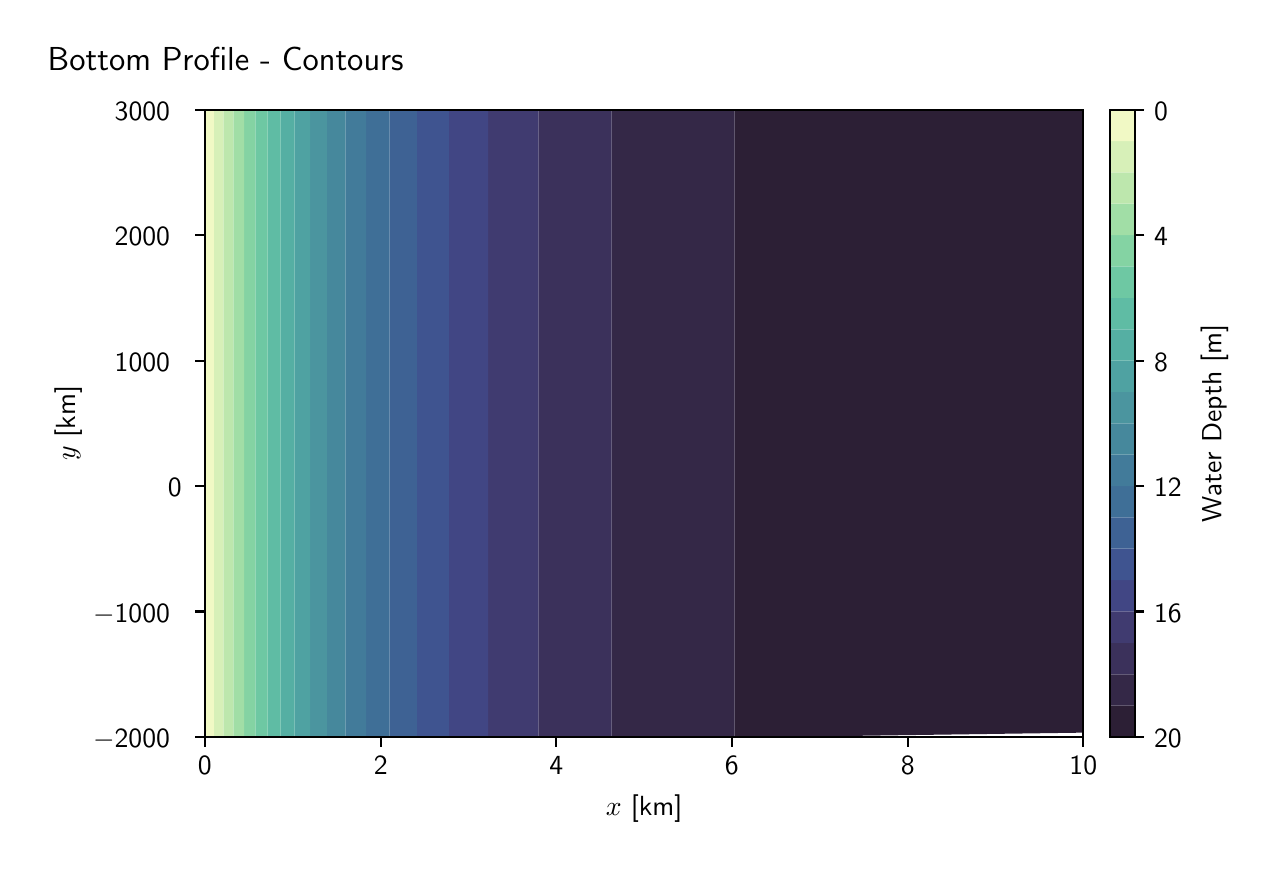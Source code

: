 \begingroup%
\makeatletter%
\begin{pgfpicture}%
\pgfpathrectangle{\pgfpointorigin}{\pgfqpoint{6.099in}{4.068in}}%
\pgfusepath{use as bounding box, clip}%
\begin{pgfscope}%
\pgfsetbuttcap%
\pgfsetmiterjoin%
\definecolor{currentfill}{rgb}{1.0,1.0,1.0}%
\pgfsetfillcolor{currentfill}%
\pgfsetlinewidth{0.0pt}%
\definecolor{currentstroke}{rgb}{1.0,1.0,1.0}%
\pgfsetstrokecolor{currentstroke}%
\pgfsetdash{}{0pt}%
\pgfpathmoveto{\pgfqpoint{0.0in}{0.0in}}%
\pgfpathlineto{\pgfqpoint{6.099in}{0.0in}}%
\pgfpathlineto{\pgfqpoint{6.099in}{4.068in}}%
\pgfpathlineto{\pgfqpoint{0.0in}{4.068in}}%
\pgfpathlineto{\pgfqpoint{0.0in}{0.0in}}%
\pgfpathclose%
\pgfusepath{fill}%
\end{pgfscope}%
\begin{pgfscope}%
\pgfsetbuttcap%
\pgfsetmiterjoin%
\definecolor{currentfill}{rgb}{1.0,1.0,1.0}%
\pgfsetfillcolor{currentfill}%
\pgfsetlinewidth{0.0pt}%
\definecolor{currentstroke}{rgb}{0.0,0.0,0.0}%
\pgfsetstrokecolor{currentstroke}%
\pgfsetstrokeopacity{0.0}%
\pgfsetdash{}{0pt}%
\pgfpathmoveto{\pgfqpoint{0.886in}{0.522in}}%
\pgfpathlineto{\pgfqpoint{5.278in}{0.522in}}%
\pgfpathlineto{\pgfqpoint{5.278in}{3.658in}}%
\pgfpathlineto{\pgfqpoint{0.886in}{3.658in}}%
\pgfpathlineto{\pgfqpoint{0.886in}{0.522in}}%
\pgfpathclose%
\pgfusepath{fill}%
\end{pgfscope}%
\begin{pgfscope}%
\pgfpathrectangle{\pgfqpoint{0.886in}{0.522in}}{\pgfqpoint{4.392in}{3.136in}}%
\pgfusepath{clip}%
\pgfsetbuttcap%
\pgfsetroundjoin%
\definecolor{currentfill}{rgb}{0.173,0.121,0.207}%
\pgfsetfillcolor{currentfill}%
\pgfsetlinewidth{0.0pt}%
\definecolor{currentstroke}{rgb}{0.0,0.0,0.0}%
\pgfsetstrokecolor{currentstroke}%
\pgfsetdash{}{0pt}%
\pgfpathmoveto{\pgfqpoint{3.776in}{0.522in}}%
\pgfpathlineto{\pgfqpoint{4.209in}{0.522in}}%
\pgfpathlineto{\pgfqpoint{4.706in}{0.522in}}%
\pgfpathlineto{\pgfqpoint{5.278in}{0.522in}}%
\pgfpathlineto{\pgfqpoint{5.936in}{0.522in}}%
\pgfpathlineto{\pgfqpoint{6.692in}{0.522in}}%
\pgfpathlineto{\pgfqpoint{7.562in}{0.522in}}%
\pgfpathlineto{\pgfqpoint{8.562in}{0.522in}}%
\pgfpathlineto{\pgfqpoint{9.711in}{0.522in}}%
\pgfpathlineto{\pgfqpoint{11.033in}{0.522in}}%
\pgfpathlineto{\pgfqpoint{12.552in}{0.522in}}%
\pgfpathlineto{\pgfqpoint{14.299in}{0.522in}}%
\pgfpathlineto{\pgfqpoint{16.308in}{0.522in}}%
\pgfpathlineto{\pgfqpoint{18.617in}{0.522in}}%
\pgfpathlineto{\pgfqpoint{21.273in}{0.522in}}%
\pgfpathlineto{\pgfqpoint{24.326in}{0.522in}}%
\pgfpathlineto{\pgfqpoint{27.836in}{0.522in}}%
\pgfpathlineto{\pgfqpoint{31.872in}{0.522in}}%
\pgfpathlineto{\pgfqpoint{36.512in}{0.522in}}%
\pgfpathlineto{\pgfqpoint{41.847in}{0.522in}}%
\pgfpathlineto{\pgfqpoint{47.982in}{0.522in}}%
\pgfpathlineto{\pgfqpoint{55.034in}{0.522in}}%
\pgfpathlineto{\pgfqpoint{63.144in}{0.522in}}%
\pgfpathlineto{\pgfqpoint{72.467in}{0.522in}}%
\pgfpathlineto{\pgfqpoint{83.187in}{0.522in}}%
\pgfpathlineto{\pgfqpoint{95.512in}{0.522in}}%
\pgfpathlineto{\pgfqpoint{109.683in}{0.522in}}%
\pgfpathlineto{\pgfqpoint{125.976in}{0.522in}}%
\pgfpathlineto{\pgfqpoint{144.709in}{0.522in}}%
\pgfpathlineto{\pgfqpoint{166.247in}{0.522in}}%
\pgfpathlineto{\pgfqpoint{191.011in}{0.522in}}%
\pgfpathlineto{\pgfqpoint{219.484in}{0.522in}}%
\pgfpathlineto{\pgfqpoint{226.692in}{0.522in}}%
\pgfpathmoveto{\pgfqpoint{226.692in}{3.658in}}%
\pgfpathlineto{\pgfqpoint{219.484in}{3.658in}}%
\pgfpathlineto{\pgfqpoint{191.011in}{3.658in}}%
\pgfpathlineto{\pgfqpoint{166.247in}{3.658in}}%
\pgfpathlineto{\pgfqpoint{144.709in}{3.658in}}%
\pgfpathlineto{\pgfqpoint{125.976in}{3.658in}}%
\pgfpathlineto{\pgfqpoint{109.683in}{3.658in}}%
\pgfpathlineto{\pgfqpoint{95.512in}{3.658in}}%
\pgfpathlineto{\pgfqpoint{83.187in}{3.658in}}%
\pgfpathlineto{\pgfqpoint{72.467in}{3.658in}}%
\pgfpathlineto{\pgfqpoint{63.144in}{3.658in}}%
\pgfpathlineto{\pgfqpoint{55.034in}{3.658in}}%
\pgfpathlineto{\pgfqpoint{47.982in}{3.658in}}%
\pgfpathlineto{\pgfqpoint{41.847in}{3.658in}}%
\pgfpathlineto{\pgfqpoint{36.512in}{3.658in}}%
\pgfpathlineto{\pgfqpoint{31.872in}{3.658in}}%
\pgfpathlineto{\pgfqpoint{27.836in}{3.658in}}%
\pgfpathlineto{\pgfqpoint{24.326in}{3.658in}}%
\pgfpathlineto{\pgfqpoint{21.273in}{3.658in}}%
\pgfpathlineto{\pgfqpoint{18.617in}{3.658in}}%
\pgfpathlineto{\pgfqpoint{16.308in}{3.658in}}%
\pgfpathlineto{\pgfqpoint{14.299in}{3.658in}}%
\pgfpathlineto{\pgfqpoint{12.552in}{3.658in}}%
\pgfpathlineto{\pgfqpoint{11.033in}{3.658in}}%
\pgfpathlineto{\pgfqpoint{9.711in}{3.658in}}%
\pgfpathlineto{\pgfqpoint{8.562in}{3.658in}}%
\pgfpathlineto{\pgfqpoint{7.562in}{3.658in}}%
\pgfpathlineto{\pgfqpoint{6.692in}{3.658in}}%
\pgfpathlineto{\pgfqpoint{5.936in}{3.658in}}%
\pgfpathlineto{\pgfqpoint{5.278in}{3.658in}}%
\pgfpathlineto{\pgfqpoint{4.706in}{3.658in}}%
\pgfpathlineto{\pgfqpoint{4.209in}{3.658in}}%
\pgfpathlineto{\pgfqpoint{3.776in}{3.658in}}%
\pgfpathlineto{\pgfqpoint{3.535in}{3.658in}}%
\pgfpathlineto{\pgfqpoint{3.535in}{2.874in}}%
\pgfpathlineto{\pgfqpoint{3.535in}{2.09in}}%
\pgfpathlineto{\pgfqpoint{3.535in}{1.306in}}%
\pgfpathlineto{\pgfqpoint{3.535in}{0.522in}}%
\pgfpathlineto{\pgfqpoint{3.776in}{0.522in}}%
\pgfusepath{fill}%
\end{pgfscope}%
\begin{pgfscope}%
\pgfpathrectangle{\pgfqpoint{0.886in}{0.522in}}{\pgfqpoint{4.392in}{3.136in}}%
\pgfusepath{clip}%
\pgfsetbuttcap%
\pgfsetroundjoin%
\definecolor{currentfill}{rgb}{0.204,0.158,0.279}%
\pgfsetfillcolor{currentfill}%
\pgfsetlinewidth{0.0pt}%
\definecolor{currentstroke}{rgb}{0.0,0.0,0.0}%
\pgfsetstrokecolor{currentstroke}%
\pgfsetdash{}{0pt}%
\pgfpathmoveto{\pgfqpoint{3.072in}{0.522in}}%
\pgfpathlineto{\pgfqpoint{3.399in}{0.522in}}%
\pgfpathlineto{\pgfqpoint{3.535in}{0.522in}}%
\pgfpathlineto{\pgfqpoint{3.535in}{1.306in}}%
\pgfpathlineto{\pgfqpoint{3.535in}{2.09in}}%
\pgfpathlineto{\pgfqpoint{3.535in}{2.874in}}%
\pgfpathlineto{\pgfqpoint{3.535in}{3.658in}}%
\pgfpathlineto{\pgfqpoint{3.399in}{3.658in}}%
\pgfpathlineto{\pgfqpoint{3.072in}{3.658in}}%
\pgfpathlineto{\pgfqpoint{2.92in}{3.658in}}%
\pgfpathlineto{\pgfqpoint{2.92in}{2.874in}}%
\pgfpathlineto{\pgfqpoint{2.92in}{2.09in}}%
\pgfpathlineto{\pgfqpoint{2.92in}{1.306in}}%
\pgfpathlineto{\pgfqpoint{2.92in}{0.522in}}%
\pgfpathlineto{\pgfqpoint{3.072in}{0.522in}}%
\pgfpathclose%
\pgfusepath{fill}%
\end{pgfscope}%
\begin{pgfscope}%
\pgfpathrectangle{\pgfqpoint{0.886in}{0.522in}}{\pgfqpoint{4.392in}{3.136in}}%
\pgfusepath{clip}%
\pgfsetbuttcap%
\pgfsetroundjoin%
\definecolor{currentfill}{rgb}{0.231,0.194,0.357}%
\pgfsetfillcolor{currentfill}%
\pgfsetlinewidth{0.0pt}%
\definecolor{currentstroke}{rgb}{0.0,0.0,0.0}%
\pgfsetstrokecolor{currentstroke}%
\pgfsetdash{}{0pt}%
\pgfpathmoveto{\pgfqpoint{2.787in}{0.522in}}%
\pgfpathlineto{\pgfqpoint{2.92in}{0.522in}}%
\pgfpathlineto{\pgfqpoint{2.92in}{1.306in}}%
\pgfpathlineto{\pgfqpoint{2.92in}{2.09in}}%
\pgfpathlineto{\pgfqpoint{2.92in}{2.874in}}%
\pgfpathlineto{\pgfqpoint{2.92in}{3.658in}}%
\pgfpathlineto{\pgfqpoint{2.787in}{3.658in}}%
\pgfpathlineto{\pgfqpoint{2.554in}{3.658in}}%
\pgfpathlineto{\pgfqpoint{2.554in}{2.874in}}%
\pgfpathlineto{\pgfqpoint{2.554in}{2.09in}}%
\pgfpathlineto{\pgfqpoint{2.554in}{1.306in}}%
\pgfpathlineto{\pgfqpoint{2.554in}{0.522in}}%
\pgfpathlineto{\pgfqpoint{2.787in}{0.522in}}%
\pgfpathclose%
\pgfusepath{fill}%
\end{pgfscope}%
\begin{pgfscope}%
\pgfpathrectangle{\pgfqpoint{0.886in}{0.522in}}{\pgfqpoint{4.392in}{3.136in}}%
\pgfusepath{clip}%
\pgfsetbuttcap%
\pgfsetroundjoin%
\definecolor{currentfill}{rgb}{0.251,0.231,0.439}%
\pgfsetfillcolor{currentfill}%
\pgfsetlinewidth{0.0pt}%
\definecolor{currentstroke}{rgb}{0.0,0.0,0.0}%
\pgfsetstrokecolor{currentstroke}%
\pgfsetdash{}{0pt}%
\pgfpathmoveto{\pgfqpoint{2.324in}{0.522in}}%
\pgfpathlineto{\pgfqpoint{2.54in}{0.522in}}%
\pgfpathlineto{\pgfqpoint{2.554in}{0.522in}}%
\pgfpathlineto{\pgfqpoint{2.554in}{1.306in}}%
\pgfpathlineto{\pgfqpoint{2.554in}{2.09in}}%
\pgfpathlineto{\pgfqpoint{2.554in}{2.874in}}%
\pgfpathlineto{\pgfqpoint{2.554in}{3.658in}}%
\pgfpathlineto{\pgfqpoint{2.54in}{3.658in}}%
\pgfpathlineto{\pgfqpoint{2.324in}{3.658in}}%
\pgfpathlineto{\pgfqpoint{2.302in}{3.658in}}%
\pgfpathlineto{\pgfqpoint{2.302in}{2.874in}}%
\pgfpathlineto{\pgfqpoint{2.302in}{2.09in}}%
\pgfpathlineto{\pgfqpoint{2.302in}{1.306in}}%
\pgfpathlineto{\pgfqpoint{2.302in}{0.522in}}%
\pgfpathlineto{\pgfqpoint{2.324in}{0.522in}}%
\pgfpathclose%
\pgfusepath{fill}%
\end{pgfscope}%
\begin{pgfscope}%
\pgfpathrectangle{\pgfqpoint{0.886in}{0.522in}}{\pgfqpoint{4.392in}{3.136in}}%
\pgfusepath{clip}%
\pgfsetbuttcap%
\pgfsetroundjoin%
\definecolor{currentfill}{rgb}{0.256,0.273,0.517}%
\pgfsetfillcolor{currentfill}%
\pgfsetlinewidth{0.0pt}%
\definecolor{currentstroke}{rgb}{0.0,0.0,0.0}%
\pgfsetstrokecolor{currentstroke}%
\pgfsetdash{}{0pt}%
\pgfpathmoveto{\pgfqpoint{2.137in}{0.522in}}%
\pgfpathlineto{\pgfqpoint{2.302in}{0.522in}}%
\pgfpathlineto{\pgfqpoint{2.302in}{1.306in}}%
\pgfpathlineto{\pgfqpoint{2.302in}{2.09in}}%
\pgfpathlineto{\pgfqpoint{2.302in}{2.874in}}%
\pgfpathlineto{\pgfqpoint{2.302in}{3.658in}}%
\pgfpathlineto{\pgfqpoint{2.137in}{3.658in}}%
\pgfpathlineto{\pgfqpoint{2.106in}{3.658in}}%
\pgfpathlineto{\pgfqpoint{2.106in}{2.874in}}%
\pgfpathlineto{\pgfqpoint{2.106in}{2.09in}}%
\pgfpathlineto{\pgfqpoint{2.106in}{1.306in}}%
\pgfpathlineto{\pgfqpoint{2.106in}{0.522in}}%
\pgfpathlineto{\pgfqpoint{2.137in}{0.522in}}%
\pgfpathclose%
\pgfusepath{fill}%
\end{pgfscope}%
\begin{pgfscope}%
\pgfpathrectangle{\pgfqpoint{0.886in}{0.522in}}{\pgfqpoint{4.392in}{3.136in}}%
\pgfusepath{clip}%
\pgfsetbuttcap%
\pgfsetroundjoin%
\definecolor{currentfill}{rgb}{0.246,0.33,0.565}%
\pgfsetfillcolor{currentfill}%
\pgfsetlinewidth{0.0pt}%
\definecolor{currentstroke}{rgb}{0.0,0.0,0.0}%
\pgfsetstrokecolor{currentstroke}%
\pgfsetdash{}{0pt}%
\pgfpathmoveto{\pgfqpoint{1.974in}{0.522in}}%
\pgfpathlineto{\pgfqpoint{2.106in}{0.522in}}%
\pgfpathlineto{\pgfqpoint{2.106in}{1.306in}}%
\pgfpathlineto{\pgfqpoint{2.106in}{2.09in}}%
\pgfpathlineto{\pgfqpoint{2.106in}{2.874in}}%
\pgfpathlineto{\pgfqpoint{2.106in}{3.658in}}%
\pgfpathlineto{\pgfqpoint{1.974in}{3.658in}}%
\pgfpathlineto{\pgfqpoint{1.946in}{3.658in}}%
\pgfpathlineto{\pgfqpoint{1.946in}{2.874in}}%
\pgfpathlineto{\pgfqpoint{1.946in}{2.09in}}%
\pgfpathlineto{\pgfqpoint{1.946in}{1.306in}}%
\pgfpathlineto{\pgfqpoint{1.946in}{0.522in}}%
\pgfpathlineto{\pgfqpoint{1.974in}{0.522in}}%
\pgfpathclose%
\pgfusepath{fill}%
\end{pgfscope}%
\begin{pgfscope}%
\pgfpathrectangle{\pgfqpoint{0.886in}{0.522in}}{\pgfqpoint{4.392in}{3.136in}}%
\pgfusepath{clip}%
\pgfsetbuttcap%
\pgfsetroundjoin%
\definecolor{currentfill}{rgb}{0.242,0.383,0.581}%
\pgfsetfillcolor{currentfill}%
\pgfsetlinewidth{0.0pt}%
\definecolor{currentstroke}{rgb}{0.0,0.0,0.0}%
\pgfsetstrokecolor{currentstroke}%
\pgfsetdash{}{0pt}%
\pgfpathmoveto{\pgfqpoint{1.832in}{0.522in}}%
\pgfpathlineto{\pgfqpoint{1.946in}{0.522in}}%
\pgfpathlineto{\pgfqpoint{1.946in}{1.306in}}%
\pgfpathlineto{\pgfqpoint{1.946in}{2.09in}}%
\pgfpathlineto{\pgfqpoint{1.946in}{2.874in}}%
\pgfpathlineto{\pgfqpoint{1.946in}{3.658in}}%
\pgfpathlineto{\pgfqpoint{1.832in}{3.658in}}%
\pgfpathlineto{\pgfqpoint{1.81in}{3.658in}}%
\pgfpathlineto{\pgfqpoint{1.81in}{2.874in}}%
\pgfpathlineto{\pgfqpoint{1.81in}{2.09in}}%
\pgfpathlineto{\pgfqpoint{1.81in}{1.306in}}%
\pgfpathlineto{\pgfqpoint{1.81in}{0.522in}}%
\pgfpathlineto{\pgfqpoint{1.832in}{0.522in}}%
\pgfpathclose%
\pgfusepath{fill}%
\end{pgfscope}%
\begin{pgfscope}%
\pgfpathrectangle{\pgfqpoint{0.886in}{0.522in}}{\pgfqpoint{4.392in}{3.136in}}%
\pgfusepath{clip}%
\pgfsetbuttcap%
\pgfsetroundjoin%
\definecolor{currentfill}{rgb}{0.247,0.434,0.592}%
\pgfsetfillcolor{currentfill}%
\pgfsetlinewidth{0.0pt}%
\definecolor{currentstroke}{rgb}{0.0,0.0,0.0}%
\pgfsetstrokecolor{currentstroke}%
\pgfsetdash{}{0pt}%
\pgfpathmoveto{\pgfqpoint{1.709in}{0.522in}}%
\pgfpathlineto{\pgfqpoint{1.81in}{0.522in}}%
\pgfpathlineto{\pgfqpoint{1.81in}{1.306in}}%
\pgfpathlineto{\pgfqpoint{1.81in}{2.09in}}%
\pgfpathlineto{\pgfqpoint{1.81in}{2.874in}}%
\pgfpathlineto{\pgfqpoint{1.81in}{3.658in}}%
\pgfpathlineto{\pgfqpoint{1.709in}{3.658in}}%
\pgfpathlineto{\pgfqpoint{1.692in}{3.658in}}%
\pgfpathlineto{\pgfqpoint{1.692in}{2.874in}}%
\pgfpathlineto{\pgfqpoint{1.692in}{2.09in}}%
\pgfpathlineto{\pgfqpoint{1.692in}{1.306in}}%
\pgfpathlineto{\pgfqpoint{1.692in}{0.522in}}%
\pgfpathlineto{\pgfqpoint{1.709in}{0.522in}}%
\pgfpathclose%
\pgfusepath{fill}%
\end{pgfscope}%
\begin{pgfscope}%
\pgfpathrectangle{\pgfqpoint{0.886in}{0.522in}}{\pgfqpoint{4.392in}{3.136in}}%
\pgfusepath{clip}%
\pgfsetbuttcap%
\pgfsetroundjoin%
\definecolor{currentfill}{rgb}{0.259,0.484,0.602}%
\pgfsetfillcolor{currentfill}%
\pgfsetlinewidth{0.0pt}%
\definecolor{currentstroke}{rgb}{0.0,0.0,0.0}%
\pgfsetstrokecolor{currentstroke}%
\pgfsetdash{}{0pt}%
\pgfpathmoveto{\pgfqpoint{1.602in}{0.522in}}%
\pgfpathlineto{\pgfqpoint{1.692in}{0.522in}}%
\pgfpathlineto{\pgfqpoint{1.692in}{1.306in}}%
\pgfpathlineto{\pgfqpoint{1.692in}{2.09in}}%
\pgfpathlineto{\pgfqpoint{1.692in}{2.874in}}%
\pgfpathlineto{\pgfqpoint{1.692in}{3.658in}}%
\pgfpathlineto{\pgfqpoint{1.602in}{3.658in}}%
\pgfpathlineto{\pgfqpoint{1.588in}{3.658in}}%
\pgfpathlineto{\pgfqpoint{1.588in}{2.874in}}%
\pgfpathlineto{\pgfqpoint{1.588in}{2.09in}}%
\pgfpathlineto{\pgfqpoint{1.588in}{1.306in}}%
\pgfpathlineto{\pgfqpoint{1.588in}{0.522in}}%
\pgfpathlineto{\pgfqpoint{1.602in}{0.522in}}%
\pgfpathclose%
\pgfusepath{fill}%
\end{pgfscope}%
\begin{pgfscope}%
\pgfpathrectangle{\pgfqpoint{0.886in}{0.522in}}{\pgfqpoint{4.392in}{3.136in}}%
\pgfusepath{clip}%
\pgfsetbuttcap%
\pgfsetroundjoin%
\definecolor{currentfill}{rgb}{0.275,0.533,0.613}%
\pgfsetfillcolor{currentfill}%
\pgfsetlinewidth{0.0pt}%
\definecolor{currentstroke}{rgb}{0.0,0.0,0.0}%
\pgfsetstrokecolor{currentstroke}%
\pgfsetdash{}{0pt}%
\pgfpathmoveto{\pgfqpoint{1.509in}{0.522in}}%
\pgfpathlineto{\pgfqpoint{1.588in}{0.522in}}%
\pgfpathlineto{\pgfqpoint{1.588in}{1.306in}}%
\pgfpathlineto{\pgfqpoint{1.588in}{2.09in}}%
\pgfpathlineto{\pgfqpoint{1.588in}{2.874in}}%
\pgfpathlineto{\pgfqpoint{1.588in}{3.658in}}%
\pgfpathlineto{\pgfqpoint{1.509in}{3.658in}}%
\pgfpathlineto{\pgfqpoint{1.496in}{3.658in}}%
\pgfpathlineto{\pgfqpoint{1.496in}{2.874in}}%
\pgfpathlineto{\pgfqpoint{1.496in}{2.09in}}%
\pgfpathlineto{\pgfqpoint{1.496in}{1.306in}}%
\pgfpathlineto{\pgfqpoint{1.496in}{0.522in}}%
\pgfpathlineto{\pgfqpoint{1.509in}{0.522in}}%
\pgfpathclose%
\pgfusepath{fill}%
\end{pgfscope}%
\begin{pgfscope}%
\pgfpathrectangle{\pgfqpoint{0.886in}{0.522in}}{\pgfqpoint{4.392in}{3.136in}}%
\pgfusepath{clip}%
\pgfsetbuttcap%
\pgfsetroundjoin%
\definecolor{currentfill}{rgb}{0.293,0.586,0.625}%
\pgfsetfillcolor{currentfill}%
\pgfsetlinewidth{0.0pt}%
\definecolor{currentstroke}{rgb}{0.0,0.0,0.0}%
\pgfsetstrokecolor{currentstroke}%
\pgfsetdash{}{0pt}%
\pgfpathmoveto{\pgfqpoint{1.428in}{0.522in}}%
\pgfpathlineto{\pgfqpoint{1.496in}{0.522in}}%
\pgfpathlineto{\pgfqpoint{1.496in}{1.306in}}%
\pgfpathlineto{\pgfqpoint{1.496in}{2.09in}}%
\pgfpathlineto{\pgfqpoint{1.496in}{2.874in}}%
\pgfpathlineto{\pgfqpoint{1.496in}{3.658in}}%
\pgfpathlineto{\pgfqpoint{1.428in}{3.658in}}%
\pgfpathlineto{\pgfqpoint{1.412in}{3.658in}}%
\pgfpathlineto{\pgfqpoint{1.412in}{2.874in}}%
\pgfpathlineto{\pgfqpoint{1.412in}{2.09in}}%
\pgfpathlineto{\pgfqpoint{1.412in}{1.306in}}%
\pgfpathlineto{\pgfqpoint{1.412in}{0.522in}}%
\pgfpathlineto{\pgfqpoint{1.428in}{0.522in}}%
\pgfpathclose%
\pgfusepath{fill}%
\end{pgfscope}%
\begin{pgfscope}%
\pgfpathrectangle{\pgfqpoint{0.886in}{0.522in}}{\pgfqpoint{4.392in}{3.136in}}%
\pgfusepath{clip}%
\pgfsetbuttcap%
\pgfsetroundjoin%
\definecolor{currentfill}{rgb}{0.311,0.636,0.635}%
\pgfsetfillcolor{currentfill}%
\pgfsetlinewidth{0.0pt}%
\definecolor{currentstroke}{rgb}{0.0,0.0,0.0}%
\pgfsetstrokecolor{currentstroke}%
\pgfsetdash{}{0pt}%
\pgfpathmoveto{\pgfqpoint{1.357in}{0.522in}}%
\pgfpathlineto{\pgfqpoint{1.412in}{0.522in}}%
\pgfpathlineto{\pgfqpoint{1.412in}{1.306in}}%
\pgfpathlineto{\pgfqpoint{1.412in}{2.09in}}%
\pgfpathlineto{\pgfqpoint{1.412in}{2.874in}}%
\pgfpathlineto{\pgfqpoint{1.412in}{3.658in}}%
\pgfpathlineto{\pgfqpoint{1.357in}{3.658in}}%
\pgfpathlineto{\pgfqpoint{1.335in}{3.658in}}%
\pgfpathlineto{\pgfqpoint{1.335in}{2.874in}}%
\pgfpathlineto{\pgfqpoint{1.335in}{2.09in}}%
\pgfpathlineto{\pgfqpoint{1.335in}{1.306in}}%
\pgfpathlineto{\pgfqpoint{1.335in}{0.522in}}%
\pgfpathlineto{\pgfqpoint{1.357in}{0.522in}}%
\pgfpathclose%
\pgfusepath{fill}%
\end{pgfscope}%
\begin{pgfscope}%
\pgfpathrectangle{\pgfqpoint{0.886in}{0.522in}}{\pgfqpoint{4.392in}{3.136in}}%
\pgfusepath{clip}%
\pgfsetbuttcap%
\pgfsetroundjoin%
\definecolor{currentfill}{rgb}{0.335,0.687,0.641}%
\pgfsetfillcolor{currentfill}%
\pgfsetlinewidth{0.0pt}%
\definecolor{currentstroke}{rgb}{0.0,0.0,0.0}%
\pgfsetstrokecolor{currentstroke}%
\pgfsetdash{}{0pt}%
\pgfpathmoveto{\pgfqpoint{1.296in}{0.522in}}%
\pgfpathlineto{\pgfqpoint{1.335in}{0.522in}}%
\pgfpathlineto{\pgfqpoint{1.335in}{1.306in}}%
\pgfpathlineto{\pgfqpoint{1.335in}{2.09in}}%
\pgfpathlineto{\pgfqpoint{1.335in}{2.874in}}%
\pgfpathlineto{\pgfqpoint{1.335in}{3.658in}}%
\pgfpathlineto{\pgfqpoint{1.296in}{3.658in}}%
\pgfpathlineto{\pgfqpoint{1.265in}{3.658in}}%
\pgfpathlineto{\pgfqpoint{1.265in}{2.874in}}%
\pgfpathlineto{\pgfqpoint{1.265in}{2.09in}}%
\pgfpathlineto{\pgfqpoint{1.265in}{1.306in}}%
\pgfpathlineto{\pgfqpoint{1.265in}{0.522in}}%
\pgfpathlineto{\pgfqpoint{1.296in}{0.522in}}%
\pgfpathclose%
\pgfusepath{fill}%
\end{pgfscope}%
\begin{pgfscope}%
\pgfpathrectangle{\pgfqpoint{0.886in}{0.522in}}{\pgfqpoint{4.392in}{3.136in}}%
\pgfusepath{clip}%
\pgfsetbuttcap%
\pgfsetroundjoin%
\definecolor{currentfill}{rgb}{0.373,0.737,0.643}%
\pgfsetfillcolor{currentfill}%
\pgfsetlinewidth{0.0pt}%
\definecolor{currentstroke}{rgb}{0.0,0.0,0.0}%
\pgfsetstrokecolor{currentstroke}%
\pgfsetdash{}{0pt}%
\pgfpathmoveto{\pgfqpoint{1.242in}{0.522in}}%
\pgfpathlineto{\pgfqpoint{1.265in}{0.522in}}%
\pgfpathlineto{\pgfqpoint{1.265in}{1.306in}}%
\pgfpathlineto{\pgfqpoint{1.265in}{2.09in}}%
\pgfpathlineto{\pgfqpoint{1.265in}{2.874in}}%
\pgfpathlineto{\pgfqpoint{1.265in}{3.658in}}%
\pgfpathlineto{\pgfqpoint{1.242in}{3.658in}}%
\pgfpathlineto{\pgfqpoint{1.2in}{3.658in}}%
\pgfpathlineto{\pgfqpoint{1.2in}{2.874in}}%
\pgfpathlineto{\pgfqpoint{1.2in}{2.09in}}%
\pgfpathlineto{\pgfqpoint{1.2in}{1.306in}}%
\pgfpathlineto{\pgfqpoint{1.2in}{0.522in}}%
\pgfpathlineto{\pgfqpoint{1.242in}{0.522in}}%
\pgfpathclose%
\pgfusepath{fill}%
\end{pgfscope}%
\begin{pgfscope}%
\pgfpathrectangle{\pgfqpoint{0.886in}{0.522in}}{\pgfqpoint{4.392in}{3.136in}}%
\pgfusepath{clip}%
\pgfsetbuttcap%
\pgfsetroundjoin%
\definecolor{currentfill}{rgb}{0.432,0.785,0.64}%
\pgfsetfillcolor{currentfill}%
\pgfsetlinewidth{0.0pt}%
\definecolor{currentstroke}{rgb}{0.0,0.0,0.0}%
\pgfsetstrokecolor{currentstroke}%
\pgfsetdash{}{0pt}%
\pgfpathmoveto{\pgfqpoint{1.156in}{0.522in}}%
\pgfpathlineto{\pgfqpoint{1.196in}{0.522in}}%
\pgfpathlineto{\pgfqpoint{1.2in}{0.522in}}%
\pgfpathlineto{\pgfqpoint{1.2in}{1.306in}}%
\pgfpathlineto{\pgfqpoint{1.2in}{2.09in}}%
\pgfpathlineto{\pgfqpoint{1.2in}{2.874in}}%
\pgfpathlineto{\pgfqpoint{1.2in}{3.658in}}%
\pgfpathlineto{\pgfqpoint{1.196in}{3.658in}}%
\pgfpathlineto{\pgfqpoint{1.156in}{3.658in}}%
\pgfpathlineto{\pgfqpoint{1.139in}{3.658in}}%
\pgfpathlineto{\pgfqpoint{1.139in}{2.874in}}%
\pgfpathlineto{\pgfqpoint{1.139in}{2.09in}}%
\pgfpathlineto{\pgfqpoint{1.139in}{1.306in}}%
\pgfpathlineto{\pgfqpoint{1.139in}{0.522in}}%
\pgfpathlineto{\pgfqpoint{1.156in}{0.522in}}%
\pgfpathclose%
\pgfusepath{fill}%
\end{pgfscope}%
\begin{pgfscope}%
\pgfpathrectangle{\pgfqpoint{0.886in}{0.522in}}{\pgfqpoint{4.392in}{3.136in}}%
\pgfusepath{clip}%
\pgfsetbuttcap%
\pgfsetroundjoin%
\definecolor{currentfill}{rgb}{0.519,0.828,0.639}%
\pgfsetfillcolor{currentfill}%
\pgfsetlinewidth{0.0pt}%
\definecolor{currentstroke}{rgb}{0.0,0.0,0.0}%
\pgfsetstrokecolor{currentstroke}%
\pgfsetdash{}{0pt}%
\pgfpathmoveto{\pgfqpoint{1.09in}{0.522in}}%
\pgfpathlineto{\pgfqpoint{1.121in}{0.522in}}%
\pgfpathlineto{\pgfqpoint{1.139in}{0.522in}}%
\pgfpathlineto{\pgfqpoint{1.139in}{1.306in}}%
\pgfpathlineto{\pgfqpoint{1.139in}{2.09in}}%
\pgfpathlineto{\pgfqpoint{1.139in}{2.874in}}%
\pgfpathlineto{\pgfqpoint{1.139in}{3.658in}}%
\pgfpathlineto{\pgfqpoint{1.121in}{3.658in}}%
\pgfpathlineto{\pgfqpoint{1.09in}{3.658in}}%
\pgfpathlineto{\pgfqpoint{1.082in}{3.658in}}%
\pgfpathlineto{\pgfqpoint{1.082in}{2.874in}}%
\pgfpathlineto{\pgfqpoint{1.082in}{2.09in}}%
\pgfpathlineto{\pgfqpoint{1.082in}{1.306in}}%
\pgfpathlineto{\pgfqpoint{1.082in}{0.522in}}%
\pgfpathlineto{\pgfqpoint{1.09in}{0.522in}}%
\pgfpathclose%
\pgfusepath{fill}%
\end{pgfscope}%
\begin{pgfscope}%
\pgfpathrectangle{\pgfqpoint{0.886in}{0.522in}}{\pgfqpoint{4.392in}{3.136in}}%
\pgfusepath{clip}%
\pgfsetbuttcap%
\pgfsetroundjoin%
\definecolor{currentfill}{rgb}{0.633,0.869,0.651}%
\pgfsetfillcolor{currentfill}%
\pgfsetlinewidth{0.0pt}%
\definecolor{currentstroke}{rgb}{0.0,0.0,0.0}%
\pgfsetstrokecolor{currentstroke}%
\pgfsetdash{}{0pt}%
\pgfpathmoveto{\pgfqpoint{1.04in}{0.522in}}%
\pgfpathlineto{\pgfqpoint{1.063in}{0.522in}}%
\pgfpathlineto{\pgfqpoint{1.082in}{0.522in}}%
\pgfpathlineto{\pgfqpoint{1.082in}{1.306in}}%
\pgfpathlineto{\pgfqpoint{1.082in}{2.09in}}%
\pgfpathlineto{\pgfqpoint{1.082in}{2.874in}}%
\pgfpathlineto{\pgfqpoint{1.082in}{3.658in}}%
\pgfpathlineto{\pgfqpoint{1.063in}{3.658in}}%
\pgfpathlineto{\pgfqpoint{1.04in}{3.658in}}%
\pgfpathlineto{\pgfqpoint{1.029in}{3.658in}}%
\pgfpathlineto{\pgfqpoint{1.029in}{2.874in}}%
\pgfpathlineto{\pgfqpoint{1.029in}{2.09in}}%
\pgfpathlineto{\pgfqpoint{1.029in}{1.306in}}%
\pgfpathlineto{\pgfqpoint{1.029in}{0.522in}}%
\pgfpathlineto{\pgfqpoint{1.04in}{0.522in}}%
\pgfpathclose%
\pgfusepath{fill}%
\end{pgfscope}%
\begin{pgfscope}%
\pgfpathrectangle{\pgfqpoint{0.886in}{0.522in}}{\pgfqpoint{4.392in}{3.136in}}%
\pgfusepath{clip}%
\pgfsetbuttcap%
\pgfsetroundjoin%
\definecolor{currentfill}{rgb}{0.741,0.904,0.678}%
\pgfsetfillcolor{currentfill}%
\pgfsetlinewidth{0.0pt}%
\definecolor{currentstroke}{rgb}{0.0,0.0,0.0}%
\pgfsetstrokecolor{currentstroke}%
\pgfsetdash{}{0pt}%
\pgfpathmoveto{\pgfqpoint{0.988in}{0.522in}}%
\pgfpathlineto{\pgfqpoint{1.003in}{0.522in}}%
\pgfpathlineto{\pgfqpoint{1.02in}{0.522in}}%
\pgfpathlineto{\pgfqpoint{1.029in}{0.522in}}%
\pgfpathlineto{\pgfqpoint{1.029in}{1.306in}}%
\pgfpathlineto{\pgfqpoint{1.029in}{2.09in}}%
\pgfpathlineto{\pgfqpoint{1.029in}{2.874in}}%
\pgfpathlineto{\pgfqpoint{1.029in}{3.658in}}%
\pgfpathlineto{\pgfqpoint{1.02in}{3.658in}}%
\pgfpathlineto{\pgfqpoint{1.003in}{3.658in}}%
\pgfpathlineto{\pgfqpoint{0.988in}{3.658in}}%
\pgfpathlineto{\pgfqpoint{0.979in}{3.658in}}%
\pgfpathlineto{\pgfqpoint{0.979in}{2.874in}}%
\pgfpathlineto{\pgfqpoint{0.979in}{2.09in}}%
\pgfpathlineto{\pgfqpoint{0.979in}{1.306in}}%
\pgfpathlineto{\pgfqpoint{0.979in}{0.522in}}%
\pgfpathlineto{\pgfqpoint{0.988in}{0.522in}}%
\pgfpathclose%
\pgfusepath{fill}%
\end{pgfscope}%
\begin{pgfscope}%
\pgfpathrectangle{\pgfqpoint{0.886in}{0.522in}}{\pgfqpoint{4.392in}{3.136in}}%
\pgfusepath{clip}%
\pgfsetbuttcap%
\pgfsetroundjoin%
\definecolor{currentfill}{rgb}{0.845,0.94,0.72}%
\pgfsetfillcolor{currentfill}%
\pgfsetlinewidth{0.0pt}%
\definecolor{currentstroke}{rgb}{0.0,0.0,0.0}%
\pgfsetstrokecolor{currentstroke}%
\pgfsetdash{}{0pt}%
\pgfpathmoveto{\pgfqpoint{0.937in}{0.522in}}%
\pgfpathlineto{\pgfqpoint{0.944in}{0.522in}}%
\pgfpathlineto{\pgfqpoint{0.953in}{0.522in}}%
\pgfpathlineto{\pgfqpoint{0.963in}{0.522in}}%
\pgfpathlineto{\pgfqpoint{0.974in}{0.522in}}%
\pgfpathlineto{\pgfqpoint{0.979in}{0.522in}}%
\pgfpathlineto{\pgfqpoint{0.979in}{1.306in}}%
\pgfpathlineto{\pgfqpoint{0.979in}{2.09in}}%
\pgfpathlineto{\pgfqpoint{0.979in}{2.874in}}%
\pgfpathlineto{\pgfqpoint{0.979in}{3.658in}}%
\pgfpathlineto{\pgfqpoint{0.974in}{3.658in}}%
\pgfpathlineto{\pgfqpoint{0.963in}{3.658in}}%
\pgfpathlineto{\pgfqpoint{0.953in}{3.658in}}%
\pgfpathlineto{\pgfqpoint{0.944in}{3.658in}}%
\pgfpathlineto{\pgfqpoint{0.937in}{3.658in}}%
\pgfpathlineto{\pgfqpoint{0.931in}{3.658in}}%
\pgfpathlineto{\pgfqpoint{0.931in}{2.874in}}%
\pgfpathlineto{\pgfqpoint{0.931in}{2.09in}}%
\pgfpathlineto{\pgfqpoint{0.931in}{1.306in}}%
\pgfpathlineto{\pgfqpoint{0.931in}{0.522in}}%
\pgfpathlineto{\pgfqpoint{0.937in}{0.522in}}%
\pgfpathclose%
\pgfusepath{fill}%
\end{pgfscope}%
\begin{pgfscope}%
\pgfpathrectangle{\pgfqpoint{0.886in}{0.522in}}{\pgfqpoint{4.392in}{3.136in}}%
\pgfusepath{clip}%
\pgfsetbuttcap%
\pgfsetroundjoin%
\definecolor{currentfill}{rgb}{0.946,0.977,0.772}%
\pgfsetfillcolor{currentfill}%
\pgfsetlinewidth{0.0pt}%
\definecolor{currentstroke}{rgb}{0.0,0.0,0.0}%
\pgfsetstrokecolor{currentstroke}%
\pgfsetdash{}{0pt}%
\pgfpathmoveto{\pgfqpoint{0.886in}{0.522in}}%
\pgfpathlineto{\pgfqpoint{0.887in}{0.522in}}%
\pgfpathlineto{\pgfqpoint{0.887in}{0.522in}}%
\pgfpathlineto{\pgfqpoint{0.887in}{0.522in}}%
\pgfpathlineto{\pgfqpoint{0.887in}{0.522in}}%
\pgfpathlineto{\pgfqpoint{0.887in}{0.522in}}%
\pgfpathlineto{\pgfqpoint{0.887in}{0.522in}}%
\pgfpathlineto{\pgfqpoint{0.887in}{0.522in}}%
\pgfpathlineto{\pgfqpoint{0.887in}{0.522in}}%
\pgfpathlineto{\pgfqpoint{0.887in}{0.522in}}%
\pgfpathlineto{\pgfqpoint{0.888in}{0.522in}}%
\pgfpathlineto{\pgfqpoint{0.888in}{0.522in}}%
\pgfpathlineto{\pgfqpoint{0.888in}{0.522in}}%
\pgfpathlineto{\pgfqpoint{0.888in}{0.522in}}%
\pgfpathlineto{\pgfqpoint{0.889in}{0.522in}}%
\pgfpathlineto{\pgfqpoint{0.889in}{0.522in}}%
\pgfpathlineto{\pgfqpoint{0.89in}{0.522in}}%
\pgfpathlineto{\pgfqpoint{0.89in}{0.522in}}%
\pgfpathlineto{\pgfqpoint{0.891in}{0.522in}}%
\pgfpathlineto{\pgfqpoint{0.892in}{0.522in}}%
\pgfpathlineto{\pgfqpoint{0.892in}{0.522in}}%
\pgfpathlineto{\pgfqpoint{0.893in}{0.522in}}%
\pgfpathlineto{\pgfqpoint{0.894in}{0.522in}}%
\pgfpathlineto{\pgfqpoint{0.896in}{0.522in}}%
\pgfpathlineto{\pgfqpoint{0.897in}{0.522in}}%
\pgfpathlineto{\pgfqpoint{0.899in}{0.522in}}%
\pgfpathlineto{\pgfqpoint{0.9in}{0.522in}}%
\pgfpathlineto{\pgfqpoint{0.903in}{0.522in}}%
\pgfpathlineto{\pgfqpoint{0.905in}{0.522in}}%
\pgfpathlineto{\pgfqpoint{0.908in}{0.522in}}%
\pgfpathlineto{\pgfqpoint{0.911in}{0.522in}}%
\pgfpathlineto{\pgfqpoint{0.915in}{0.522in}}%
\pgfpathlineto{\pgfqpoint{0.919in}{0.522in}}%
\pgfpathlineto{\pgfqpoint{0.924in}{0.522in}}%
\pgfpathlineto{\pgfqpoint{0.93in}{0.522in}}%
\pgfpathlineto{\pgfqpoint{0.931in}{0.522in}}%
\pgfpathlineto{\pgfqpoint{0.931in}{1.306in}}%
\pgfpathlineto{\pgfqpoint{0.931in}{2.09in}}%
\pgfpathlineto{\pgfqpoint{0.931in}{2.874in}}%
\pgfpathlineto{\pgfqpoint{0.931in}{3.658in}}%
\pgfpathlineto{\pgfqpoint{0.93in}{3.658in}}%
\pgfpathlineto{\pgfqpoint{0.924in}{3.658in}}%
\pgfpathlineto{\pgfqpoint{0.919in}{3.658in}}%
\pgfpathlineto{\pgfqpoint{0.915in}{3.658in}}%
\pgfpathlineto{\pgfqpoint{0.911in}{3.658in}}%
\pgfpathlineto{\pgfqpoint{0.908in}{3.658in}}%
\pgfpathlineto{\pgfqpoint{0.905in}{3.658in}}%
\pgfpathlineto{\pgfqpoint{0.903in}{3.658in}}%
\pgfpathlineto{\pgfqpoint{0.9in}{3.658in}}%
\pgfpathlineto{\pgfqpoint{0.899in}{3.658in}}%
\pgfpathlineto{\pgfqpoint{0.897in}{3.658in}}%
\pgfpathlineto{\pgfqpoint{0.896in}{3.658in}}%
\pgfpathlineto{\pgfqpoint{0.894in}{3.658in}}%
\pgfpathlineto{\pgfqpoint{0.893in}{3.658in}}%
\pgfpathlineto{\pgfqpoint{0.892in}{3.658in}}%
\pgfpathlineto{\pgfqpoint{0.892in}{3.658in}}%
\pgfpathlineto{\pgfqpoint{0.891in}{3.658in}}%
\pgfpathlineto{\pgfqpoint{0.89in}{3.658in}}%
\pgfpathlineto{\pgfqpoint{0.89in}{3.658in}}%
\pgfpathlineto{\pgfqpoint{0.889in}{3.658in}}%
\pgfpathlineto{\pgfqpoint{0.889in}{3.658in}}%
\pgfpathlineto{\pgfqpoint{0.888in}{3.658in}}%
\pgfpathlineto{\pgfqpoint{0.888in}{3.658in}}%
\pgfpathlineto{\pgfqpoint{0.888in}{3.658in}}%
\pgfpathlineto{\pgfqpoint{0.888in}{3.658in}}%
\pgfpathlineto{\pgfqpoint{0.887in}{3.658in}}%
\pgfpathlineto{\pgfqpoint{0.887in}{3.658in}}%
\pgfpathlineto{\pgfqpoint{0.887in}{3.658in}}%
\pgfpathlineto{\pgfqpoint{0.887in}{3.658in}}%
\pgfpathlineto{\pgfqpoint{0.887in}{3.658in}}%
\pgfpathlineto{\pgfqpoint{0.887in}{3.658in}}%
\pgfpathlineto{\pgfqpoint{0.887in}{3.658in}}%
\pgfpathlineto{\pgfqpoint{0.887in}{3.658in}}%
\pgfpathlineto{\pgfqpoint{0.887in}{3.658in}}%
\pgfpathlineto{\pgfqpoint{0.886in}{3.658in}}%
\pgfpathlineto{\pgfqpoint{0.886in}{3.658in}}%
\pgfpathlineto{\pgfqpoint{0.886in}{2.874in}}%
\pgfpathlineto{\pgfqpoint{0.886in}{2.09in}}%
\pgfpathlineto{\pgfqpoint{0.886in}{1.306in}}%
\pgfpathlineto{\pgfqpoint{0.886in}{0.522in}}%
\pgfpathlineto{\pgfqpoint{0.886in}{0.522in}}%
\pgfpathclose%
\pgfusepath{fill}%
\end{pgfscope}%
\begin{pgfscope}%
\pgfsetbuttcap%
\pgfsetroundjoin%
\definecolor{currentfill}{rgb}{0.0,0.0,0.0}%
\pgfsetfillcolor{currentfill}%
\pgfsetlinewidth{0.803pt}%
\definecolor{currentstroke}{rgb}{0.0,0.0,0.0}%
\pgfsetstrokecolor{currentstroke}%
\pgfsetdash{}{0pt}%
\pgfsys@defobject{currentmarker}{\pgfqpoint{0.0in}{-0.049in}}{\pgfqpoint{0.0in}{0.0in}}{%
\pgfpathmoveto{\pgfqpoint{0.0in}{0.0in}}%
\pgfpathlineto{\pgfqpoint{0.0in}{-0.049in}}%
\pgfusepath{stroke,fill}%
}%
\begin{pgfscope}%
\pgfsys@transformshift{0.886in}{0.522in}%
\pgfsys@useobject{currentmarker}{}%
\end{pgfscope}%
\end{pgfscope}%
\begin{pgfscope}%
\definecolor{textcolor}{rgb}{0.0,0.0,0.0}%
\pgfsetstrokecolor{textcolor}%
\pgfsetfillcolor{textcolor}%
\pgftext[x=0.886in,y=0.424in,,top]{\color{textcolor}\sffamily\fontsize{10.0}{12.0}\selectfont 0}%
\end{pgfscope}%
\begin{pgfscope}%
\pgfsetbuttcap%
\pgfsetroundjoin%
\definecolor{currentfill}{rgb}{0.0,0.0,0.0}%
\pgfsetfillcolor{currentfill}%
\pgfsetlinewidth{0.803pt}%
\definecolor{currentstroke}{rgb}{0.0,0.0,0.0}%
\pgfsetstrokecolor{currentstroke}%
\pgfsetdash{}{0pt}%
\pgfsys@defobject{currentmarker}{\pgfqpoint{0.0in}{-0.049in}}{\pgfqpoint{0.0in}{0.0in}}{%
\pgfpathmoveto{\pgfqpoint{0.0in}{0.0in}}%
\pgfpathlineto{\pgfqpoint{0.0in}{-0.049in}}%
\pgfusepath{stroke,fill}%
}%
\begin{pgfscope}%
\pgfsys@transformshift{1.765in}{0.522in}%
\pgfsys@useobject{currentmarker}{}%
\end{pgfscope}%
\end{pgfscope}%
\begin{pgfscope}%
\definecolor{textcolor}{rgb}{0.0,0.0,0.0}%
\pgfsetstrokecolor{textcolor}%
\pgfsetfillcolor{textcolor}%
\pgftext[x=1.765in,y=0.424in,,top]{\color{textcolor}\sffamily\fontsize{10.0}{12.0}\selectfont 2}%
\end{pgfscope}%
\begin{pgfscope}%
\pgfsetbuttcap%
\pgfsetroundjoin%
\definecolor{currentfill}{rgb}{0.0,0.0,0.0}%
\pgfsetfillcolor{currentfill}%
\pgfsetlinewidth{0.803pt}%
\definecolor{currentstroke}{rgb}{0.0,0.0,0.0}%
\pgfsetstrokecolor{currentstroke}%
\pgfsetdash{}{0pt}%
\pgfsys@defobject{currentmarker}{\pgfqpoint{0.0in}{-0.049in}}{\pgfqpoint{0.0in}{0.0in}}{%
\pgfpathmoveto{\pgfqpoint{0.0in}{0.0in}}%
\pgfpathlineto{\pgfqpoint{0.0in}{-0.049in}}%
\pgfusepath{stroke,fill}%
}%
\begin{pgfscope}%
\pgfsys@transformshift{2.643in}{0.522in}%
\pgfsys@useobject{currentmarker}{}%
\end{pgfscope}%
\end{pgfscope}%
\begin{pgfscope}%
\definecolor{textcolor}{rgb}{0.0,0.0,0.0}%
\pgfsetstrokecolor{textcolor}%
\pgfsetfillcolor{textcolor}%
\pgftext[x=2.643in,y=0.424in,,top]{\color{textcolor}\sffamily\fontsize{10.0}{12.0}\selectfont 4}%
\end{pgfscope}%
\begin{pgfscope}%
\pgfsetbuttcap%
\pgfsetroundjoin%
\definecolor{currentfill}{rgb}{0.0,0.0,0.0}%
\pgfsetfillcolor{currentfill}%
\pgfsetlinewidth{0.803pt}%
\definecolor{currentstroke}{rgb}{0.0,0.0,0.0}%
\pgfsetstrokecolor{currentstroke}%
\pgfsetdash{}{0pt}%
\pgfsys@defobject{currentmarker}{\pgfqpoint{0.0in}{-0.049in}}{\pgfqpoint{0.0in}{0.0in}}{%
\pgfpathmoveto{\pgfqpoint{0.0in}{0.0in}}%
\pgfpathlineto{\pgfqpoint{0.0in}{-0.049in}}%
\pgfusepath{stroke,fill}%
}%
\begin{pgfscope}%
\pgfsys@transformshift{3.521in}{0.522in}%
\pgfsys@useobject{currentmarker}{}%
\end{pgfscope}%
\end{pgfscope}%
\begin{pgfscope}%
\definecolor{textcolor}{rgb}{0.0,0.0,0.0}%
\pgfsetstrokecolor{textcolor}%
\pgfsetfillcolor{textcolor}%
\pgftext[x=3.521in,y=0.424in,,top]{\color{textcolor}\sffamily\fontsize{10.0}{12.0}\selectfont 6}%
\end{pgfscope}%
\begin{pgfscope}%
\pgfsetbuttcap%
\pgfsetroundjoin%
\definecolor{currentfill}{rgb}{0.0,0.0,0.0}%
\pgfsetfillcolor{currentfill}%
\pgfsetlinewidth{0.803pt}%
\definecolor{currentstroke}{rgb}{0.0,0.0,0.0}%
\pgfsetstrokecolor{currentstroke}%
\pgfsetdash{}{0pt}%
\pgfsys@defobject{currentmarker}{\pgfqpoint{0.0in}{-0.049in}}{\pgfqpoint{0.0in}{0.0in}}{%
\pgfpathmoveto{\pgfqpoint{0.0in}{0.0in}}%
\pgfpathlineto{\pgfqpoint{0.0in}{-0.049in}}%
\pgfusepath{stroke,fill}%
}%
\begin{pgfscope}%
\pgfsys@transformshift{4.4in}{0.522in}%
\pgfsys@useobject{currentmarker}{}%
\end{pgfscope}%
\end{pgfscope}%
\begin{pgfscope}%
\definecolor{textcolor}{rgb}{0.0,0.0,0.0}%
\pgfsetstrokecolor{textcolor}%
\pgfsetfillcolor{textcolor}%
\pgftext[x=4.4in,y=0.424in,,top]{\color{textcolor}\sffamily\fontsize{10.0}{12.0}\selectfont 8}%
\end{pgfscope}%
\begin{pgfscope}%
\pgfsetbuttcap%
\pgfsetroundjoin%
\definecolor{currentfill}{rgb}{0.0,0.0,0.0}%
\pgfsetfillcolor{currentfill}%
\pgfsetlinewidth{0.803pt}%
\definecolor{currentstroke}{rgb}{0.0,0.0,0.0}%
\pgfsetstrokecolor{currentstroke}%
\pgfsetdash{}{0pt}%
\pgfsys@defobject{currentmarker}{\pgfqpoint{0.0in}{-0.049in}}{\pgfqpoint{0.0in}{0.0in}}{%
\pgfpathmoveto{\pgfqpoint{0.0in}{0.0in}}%
\pgfpathlineto{\pgfqpoint{0.0in}{-0.049in}}%
\pgfusepath{stroke,fill}%
}%
\begin{pgfscope}%
\pgfsys@transformshift{5.278in}{0.522in}%
\pgfsys@useobject{currentmarker}{}%
\end{pgfscope}%
\end{pgfscope}%
\begin{pgfscope}%
\definecolor{textcolor}{rgb}{0.0,0.0,0.0}%
\pgfsetstrokecolor{textcolor}%
\pgfsetfillcolor{textcolor}%
\pgftext[x=5.278in,y=0.424in,,top]{\color{textcolor}\sffamily\fontsize{10.0}{12.0}\selectfont 10}%
\end{pgfscope}%
\begin{pgfscope}%
\definecolor{textcolor}{rgb}{0.0,0.0,0.0}%
\pgfsetstrokecolor{textcolor}%
\pgfsetfillcolor{textcolor}%
\pgftext[x=3.082in,y=0.234in,,top]{\color{textcolor}\sffamily\fontsize{10.0}{12.0}\selectfont \(\displaystyle x\) [km]}%
\end{pgfscope}%
\begin{pgfscope}%
\pgfsetbuttcap%
\pgfsetroundjoin%
\definecolor{currentfill}{rgb}{0.0,0.0,0.0}%
\pgfsetfillcolor{currentfill}%
\pgfsetlinewidth{0.803pt}%
\definecolor{currentstroke}{rgb}{0.0,0.0,0.0}%
\pgfsetstrokecolor{currentstroke}%
\pgfsetdash{}{0pt}%
\pgfsys@defobject{currentmarker}{\pgfqpoint{-0.049in}{0.0in}}{\pgfqpoint{-0.0in}{0.0in}}{%
\pgfpathmoveto{\pgfqpoint{-0.0in}{0.0in}}%
\pgfpathlineto{\pgfqpoint{-0.049in}{0.0in}}%
\pgfusepath{stroke,fill}%
}%
\begin{pgfscope}%
\pgfsys@transformshift{0.886in}{0.522in}%
\pgfsys@useobject{currentmarker}{}%
\end{pgfscope}%
\end{pgfscope}%
\begin{pgfscope}%
\definecolor{textcolor}{rgb}{0.0,0.0,0.0}%
\pgfsetstrokecolor{textcolor}%
\pgfsetfillcolor{textcolor}%
\pgftext[x=0.327in, y=0.469in, left, base]{\color{textcolor}\sffamily\fontsize{10.0}{12.0}\selectfont \ensuremath{-}2000}%
\end{pgfscope}%
\begin{pgfscope}%
\pgfsetbuttcap%
\pgfsetroundjoin%
\definecolor{currentfill}{rgb}{0.0,0.0,0.0}%
\pgfsetfillcolor{currentfill}%
\pgfsetlinewidth{0.803pt}%
\definecolor{currentstroke}{rgb}{0.0,0.0,0.0}%
\pgfsetstrokecolor{currentstroke}%
\pgfsetdash{}{0pt}%
\pgfsys@defobject{currentmarker}{\pgfqpoint{-0.049in}{0.0in}}{\pgfqpoint{-0.0in}{0.0in}}{%
\pgfpathmoveto{\pgfqpoint{-0.0in}{0.0in}}%
\pgfpathlineto{\pgfqpoint{-0.049in}{0.0in}}%
\pgfusepath{stroke,fill}%
}%
\begin{pgfscope}%
\pgfsys@transformshift{0.886in}{1.149in}%
\pgfsys@useobject{currentmarker}{}%
\end{pgfscope}%
\end{pgfscope}%
\begin{pgfscope}%
\definecolor{textcolor}{rgb}{0.0,0.0,0.0}%
\pgfsetstrokecolor{textcolor}%
\pgfsetfillcolor{textcolor}%
\pgftext[x=0.327in, y=1.096in, left, base]{\color{textcolor}\sffamily\fontsize{10.0}{12.0}\selectfont \ensuremath{-}1000}%
\end{pgfscope}%
\begin{pgfscope}%
\pgfsetbuttcap%
\pgfsetroundjoin%
\definecolor{currentfill}{rgb}{0.0,0.0,0.0}%
\pgfsetfillcolor{currentfill}%
\pgfsetlinewidth{0.803pt}%
\definecolor{currentstroke}{rgb}{0.0,0.0,0.0}%
\pgfsetstrokecolor{currentstroke}%
\pgfsetdash{}{0pt}%
\pgfsys@defobject{currentmarker}{\pgfqpoint{-0.049in}{0.0in}}{\pgfqpoint{-0.0in}{0.0in}}{%
\pgfpathmoveto{\pgfqpoint{-0.0in}{0.0in}}%
\pgfpathlineto{\pgfqpoint{-0.049in}{0.0in}}%
\pgfusepath{stroke,fill}%
}%
\begin{pgfscope}%
\pgfsys@transformshift{0.886in}{1.776in}%
\pgfsys@useobject{currentmarker}{}%
\end{pgfscope}%
\end{pgfscope}%
\begin{pgfscope}%
\definecolor{textcolor}{rgb}{0.0,0.0,0.0}%
\pgfsetstrokecolor{textcolor}%
\pgfsetfillcolor{textcolor}%
\pgftext[x=0.701in, y=1.723in, left, base]{\color{textcolor}\sffamily\fontsize{10.0}{12.0}\selectfont 0}%
\end{pgfscope}%
\begin{pgfscope}%
\pgfsetbuttcap%
\pgfsetroundjoin%
\definecolor{currentfill}{rgb}{0.0,0.0,0.0}%
\pgfsetfillcolor{currentfill}%
\pgfsetlinewidth{0.803pt}%
\definecolor{currentstroke}{rgb}{0.0,0.0,0.0}%
\pgfsetstrokecolor{currentstroke}%
\pgfsetdash{}{0pt}%
\pgfsys@defobject{currentmarker}{\pgfqpoint{-0.049in}{0.0in}}{\pgfqpoint{-0.0in}{0.0in}}{%
\pgfpathmoveto{\pgfqpoint{-0.0in}{0.0in}}%
\pgfpathlineto{\pgfqpoint{-0.049in}{0.0in}}%
\pgfusepath{stroke,fill}%
}%
\begin{pgfscope}%
\pgfsys@transformshift{0.886in}{2.403in}%
\pgfsys@useobject{currentmarker}{}%
\end{pgfscope}%
\end{pgfscope}%
\begin{pgfscope}%
\definecolor{textcolor}{rgb}{0.0,0.0,0.0}%
\pgfsetstrokecolor{textcolor}%
\pgfsetfillcolor{textcolor}%
\pgftext[x=0.435in, y=2.351in, left, base]{\color{textcolor}\sffamily\fontsize{10.0}{12.0}\selectfont 1000}%
\end{pgfscope}%
\begin{pgfscope}%
\pgfsetbuttcap%
\pgfsetroundjoin%
\definecolor{currentfill}{rgb}{0.0,0.0,0.0}%
\pgfsetfillcolor{currentfill}%
\pgfsetlinewidth{0.803pt}%
\definecolor{currentstroke}{rgb}{0.0,0.0,0.0}%
\pgfsetstrokecolor{currentstroke}%
\pgfsetdash{}{0pt}%
\pgfsys@defobject{currentmarker}{\pgfqpoint{-0.049in}{0.0in}}{\pgfqpoint{-0.0in}{0.0in}}{%
\pgfpathmoveto{\pgfqpoint{-0.0in}{0.0in}}%
\pgfpathlineto{\pgfqpoint{-0.049in}{0.0in}}%
\pgfusepath{stroke,fill}%
}%
\begin{pgfscope}%
\pgfsys@transformshift{0.886in}{3.031in}%
\pgfsys@useobject{currentmarker}{}%
\end{pgfscope}%
\end{pgfscope}%
\begin{pgfscope}%
\definecolor{textcolor}{rgb}{0.0,0.0,0.0}%
\pgfsetstrokecolor{textcolor}%
\pgfsetfillcolor{textcolor}%
\pgftext[x=0.435in, y=2.978in, left, base]{\color{textcolor}\sffamily\fontsize{10.0}{12.0}\selectfont 2000}%
\end{pgfscope}%
\begin{pgfscope}%
\pgfsetbuttcap%
\pgfsetroundjoin%
\definecolor{currentfill}{rgb}{0.0,0.0,0.0}%
\pgfsetfillcolor{currentfill}%
\pgfsetlinewidth{0.803pt}%
\definecolor{currentstroke}{rgb}{0.0,0.0,0.0}%
\pgfsetstrokecolor{currentstroke}%
\pgfsetdash{}{0pt}%
\pgfsys@defobject{currentmarker}{\pgfqpoint{-0.049in}{0.0in}}{\pgfqpoint{-0.0in}{0.0in}}{%
\pgfpathmoveto{\pgfqpoint{-0.0in}{0.0in}}%
\pgfpathlineto{\pgfqpoint{-0.049in}{0.0in}}%
\pgfusepath{stroke,fill}%
}%
\begin{pgfscope}%
\pgfsys@transformshift{0.886in}{3.658in}%
\pgfsys@useobject{currentmarker}{}%
\end{pgfscope}%
\end{pgfscope}%
\begin{pgfscope}%
\definecolor{textcolor}{rgb}{0.0,0.0,0.0}%
\pgfsetstrokecolor{textcolor}%
\pgfsetfillcolor{textcolor}%
\pgftext[x=0.435in, y=3.605in, left, base]{\color{textcolor}\sffamily\fontsize{10.0}{12.0}\selectfont 3000}%
\end{pgfscope}%
\begin{pgfscope}%
\definecolor{textcolor}{rgb}{0.0,0.0,0.0}%
\pgfsetstrokecolor{textcolor}%
\pgfsetfillcolor{textcolor}%
\pgftext[x=0.272in,y=2.09in,,bottom,rotate=90.0]{\color{textcolor}\sffamily\fontsize{10.0}{12.0}\selectfont \(\displaystyle y\) [km]}%
\end{pgfscope}%
\begin{pgfscope}%
\pgfsetrectcap%
\pgfsetmiterjoin%
\pgfsetlinewidth{0.803pt}%
\definecolor{currentstroke}{rgb}{0.0,0.0,0.0}%
\pgfsetstrokecolor{currentstroke}%
\pgfsetdash{}{0pt}%
\pgfpathmoveto{\pgfqpoint{0.886in}{0.522in}}%
\pgfpathlineto{\pgfqpoint{0.886in}{3.658in}}%
\pgfusepath{stroke}%
\end{pgfscope}%
\begin{pgfscope}%
\pgfsetrectcap%
\pgfsetmiterjoin%
\pgfsetlinewidth{0.803pt}%
\definecolor{currentstroke}{rgb}{0.0,0.0,0.0}%
\pgfsetstrokecolor{currentstroke}%
\pgfsetdash{}{0pt}%
\pgfpathmoveto{\pgfqpoint{5.278in}{0.522in}}%
\pgfpathlineto{\pgfqpoint{5.278in}{3.658in}}%
\pgfusepath{stroke}%
\end{pgfscope}%
\begin{pgfscope}%
\pgfsetrectcap%
\pgfsetmiterjoin%
\pgfsetlinewidth{0.803pt}%
\definecolor{currentstroke}{rgb}{0.0,0.0,0.0}%
\pgfsetstrokecolor{currentstroke}%
\pgfsetdash{}{0pt}%
\pgfpathmoveto{\pgfqpoint{0.886in}{0.522in}}%
\pgfpathlineto{\pgfqpoint{5.278in}{0.522in}}%
\pgfusepath{stroke}%
\end{pgfscope}%
\begin{pgfscope}%
\pgfsetrectcap%
\pgfsetmiterjoin%
\pgfsetlinewidth{0.803pt}%
\definecolor{currentstroke}{rgb}{0.0,0.0,0.0}%
\pgfsetstrokecolor{currentstroke}%
\pgfsetdash{}{0pt}%
\pgfpathmoveto{\pgfqpoint{0.886in}{3.658in}}%
\pgfpathlineto{\pgfqpoint{5.278in}{3.658in}}%
\pgfusepath{stroke}%
\end{pgfscope}%
\begin{pgfscope}%
\pgfsetbuttcap%
\pgfsetmiterjoin%
\definecolor{currentfill}{rgb}{1.0,1.0,1.0}%
\pgfsetfillcolor{currentfill}%
\pgfsetlinewidth{0.0pt}%
\definecolor{currentstroke}{rgb}{0.0,0.0,0.0}%
\pgfsetstrokecolor{currentstroke}%
\pgfsetstrokeopacity{0.0}%
\pgfsetdash{}{0pt}%
\pgfpathmoveto{\pgfqpoint{5.41in}{0.522in}}%
\pgfpathlineto{\pgfqpoint{5.535in}{0.522in}}%
\pgfpathlineto{\pgfqpoint{5.535in}{3.658in}}%
\pgfpathlineto{\pgfqpoint{5.41in}{3.658in}}%
\pgfpathlineto{\pgfqpoint{5.41in}{0.522in}}%
\pgfpathclose%
\pgfusepath{fill}%
\end{pgfscope}%
\begin{pgfscope}%
\pgfpathrectangle{\pgfqpoint{5.41in}{0.522in}}{\pgfqpoint{0.125in}{3.136in}}%
\pgfusepath{clip}%
\pgfsetbuttcap%
\pgfsetmiterjoin%
\definecolor{currentfill}{rgb}{1.0,1.0,1.0}%
\pgfsetfillcolor{currentfill}%
\pgfsetlinewidth{0.01pt}%
\definecolor{currentstroke}{rgb}{1.0,1.0,1.0}%
\pgfsetstrokecolor{currentstroke}%
\pgfsetdash{}{0pt}%
\pgfusepath{stroke,fill}%
\end{pgfscope}%
\begin{pgfscope}%
\pgfpathrectangle{\pgfqpoint{5.41in}{0.522in}}{\pgfqpoint{0.125in}{3.136in}}%
\pgfusepath{clip}%
\pgfsetbuttcap%
\pgfsetroundjoin%
\definecolor{currentfill}{rgb}{0.173,0.121,0.207}%
\pgfsetfillcolor{currentfill}%
\pgfsetlinewidth{0.0pt}%
\definecolor{currentstroke}{rgb}{0.0,0.0,0.0}%
\pgfsetstrokecolor{currentstroke}%
\pgfsetdash{}{0pt}%
\pgfpathmoveto{\pgfqpoint{5.41in}{0.522in}}%
\pgfpathlineto{\pgfqpoint{5.535in}{0.522in}}%
\pgfpathlineto{\pgfqpoint{5.535in}{0.678in}}%
\pgfpathlineto{\pgfqpoint{5.41in}{0.678in}}%
\pgfpathlineto{\pgfqpoint{5.41in}{0.522in}}%
\pgfusepath{fill}%
\end{pgfscope}%
\begin{pgfscope}%
\pgfpathrectangle{\pgfqpoint{5.41in}{0.522in}}{\pgfqpoint{0.125in}{3.136in}}%
\pgfusepath{clip}%
\pgfsetbuttcap%
\pgfsetroundjoin%
\definecolor{currentfill}{rgb}{0.204,0.158,0.279}%
\pgfsetfillcolor{currentfill}%
\pgfsetlinewidth{0.0pt}%
\definecolor{currentstroke}{rgb}{0.0,0.0,0.0}%
\pgfsetstrokecolor{currentstroke}%
\pgfsetdash{}{0pt}%
\pgfpathmoveto{\pgfqpoint{5.41in}{0.678in}}%
\pgfpathlineto{\pgfqpoint{5.535in}{0.678in}}%
\pgfpathlineto{\pgfqpoint{5.535in}{0.835in}}%
\pgfpathlineto{\pgfqpoint{5.41in}{0.835in}}%
\pgfpathlineto{\pgfqpoint{5.41in}{0.678in}}%
\pgfusepath{fill}%
\end{pgfscope}%
\begin{pgfscope}%
\pgfpathrectangle{\pgfqpoint{5.41in}{0.522in}}{\pgfqpoint{0.125in}{3.136in}}%
\pgfusepath{clip}%
\pgfsetbuttcap%
\pgfsetroundjoin%
\definecolor{currentfill}{rgb}{0.231,0.194,0.357}%
\pgfsetfillcolor{currentfill}%
\pgfsetlinewidth{0.0pt}%
\definecolor{currentstroke}{rgb}{0.0,0.0,0.0}%
\pgfsetstrokecolor{currentstroke}%
\pgfsetdash{}{0pt}%
\pgfpathmoveto{\pgfqpoint{5.41in}{0.835in}}%
\pgfpathlineto{\pgfqpoint{5.535in}{0.835in}}%
\pgfpathlineto{\pgfqpoint{5.535in}{0.992in}}%
\pgfpathlineto{\pgfqpoint{5.41in}{0.992in}}%
\pgfpathlineto{\pgfqpoint{5.41in}{0.835in}}%
\pgfusepath{fill}%
\end{pgfscope}%
\begin{pgfscope}%
\pgfpathrectangle{\pgfqpoint{5.41in}{0.522in}}{\pgfqpoint{0.125in}{3.136in}}%
\pgfusepath{clip}%
\pgfsetbuttcap%
\pgfsetroundjoin%
\definecolor{currentfill}{rgb}{0.251,0.231,0.439}%
\pgfsetfillcolor{currentfill}%
\pgfsetlinewidth{0.0pt}%
\definecolor{currentstroke}{rgb}{0.0,0.0,0.0}%
\pgfsetstrokecolor{currentstroke}%
\pgfsetdash{}{0pt}%
\pgfpathmoveto{\pgfqpoint{5.41in}{0.992in}}%
\pgfpathlineto{\pgfqpoint{5.535in}{0.992in}}%
\pgfpathlineto{\pgfqpoint{5.535in}{1.149in}}%
\pgfpathlineto{\pgfqpoint{5.41in}{1.149in}}%
\pgfpathlineto{\pgfqpoint{5.41in}{0.992in}}%
\pgfusepath{fill}%
\end{pgfscope}%
\begin{pgfscope}%
\pgfpathrectangle{\pgfqpoint{5.41in}{0.522in}}{\pgfqpoint{0.125in}{3.136in}}%
\pgfusepath{clip}%
\pgfsetbuttcap%
\pgfsetroundjoin%
\definecolor{currentfill}{rgb}{0.256,0.273,0.517}%
\pgfsetfillcolor{currentfill}%
\pgfsetlinewidth{0.0pt}%
\definecolor{currentstroke}{rgb}{0.0,0.0,0.0}%
\pgfsetstrokecolor{currentstroke}%
\pgfsetdash{}{0pt}%
\pgfpathmoveto{\pgfqpoint{5.41in}{1.149in}}%
\pgfpathlineto{\pgfqpoint{5.535in}{1.149in}}%
\pgfpathlineto{\pgfqpoint{5.535in}{1.306in}}%
\pgfpathlineto{\pgfqpoint{5.41in}{1.306in}}%
\pgfpathlineto{\pgfqpoint{5.41in}{1.149in}}%
\pgfusepath{fill}%
\end{pgfscope}%
\begin{pgfscope}%
\pgfpathrectangle{\pgfqpoint{5.41in}{0.522in}}{\pgfqpoint{0.125in}{3.136in}}%
\pgfusepath{clip}%
\pgfsetbuttcap%
\pgfsetroundjoin%
\definecolor{currentfill}{rgb}{0.246,0.33,0.565}%
\pgfsetfillcolor{currentfill}%
\pgfsetlinewidth{0.0pt}%
\definecolor{currentstroke}{rgb}{0.0,0.0,0.0}%
\pgfsetstrokecolor{currentstroke}%
\pgfsetdash{}{0pt}%
\pgfpathmoveto{\pgfqpoint{5.41in}{1.306in}}%
\pgfpathlineto{\pgfqpoint{5.535in}{1.306in}}%
\pgfpathlineto{\pgfqpoint{5.535in}{1.463in}}%
\pgfpathlineto{\pgfqpoint{5.41in}{1.463in}}%
\pgfpathlineto{\pgfqpoint{5.41in}{1.306in}}%
\pgfusepath{fill}%
\end{pgfscope}%
\begin{pgfscope}%
\pgfpathrectangle{\pgfqpoint{5.41in}{0.522in}}{\pgfqpoint{0.125in}{3.136in}}%
\pgfusepath{clip}%
\pgfsetbuttcap%
\pgfsetroundjoin%
\definecolor{currentfill}{rgb}{0.242,0.383,0.581}%
\pgfsetfillcolor{currentfill}%
\pgfsetlinewidth{0.0pt}%
\definecolor{currentstroke}{rgb}{0.0,0.0,0.0}%
\pgfsetstrokecolor{currentstroke}%
\pgfsetdash{}{0pt}%
\pgfpathmoveto{\pgfqpoint{5.41in}{1.463in}}%
\pgfpathlineto{\pgfqpoint{5.535in}{1.463in}}%
\pgfpathlineto{\pgfqpoint{5.535in}{1.619in}}%
\pgfpathlineto{\pgfqpoint{5.41in}{1.619in}}%
\pgfpathlineto{\pgfqpoint{5.41in}{1.463in}}%
\pgfusepath{fill}%
\end{pgfscope}%
\begin{pgfscope}%
\pgfpathrectangle{\pgfqpoint{5.41in}{0.522in}}{\pgfqpoint{0.125in}{3.136in}}%
\pgfusepath{clip}%
\pgfsetbuttcap%
\pgfsetroundjoin%
\definecolor{currentfill}{rgb}{0.247,0.434,0.592}%
\pgfsetfillcolor{currentfill}%
\pgfsetlinewidth{0.0pt}%
\definecolor{currentstroke}{rgb}{0.0,0.0,0.0}%
\pgfsetstrokecolor{currentstroke}%
\pgfsetdash{}{0pt}%
\pgfpathmoveto{\pgfqpoint{5.41in}{1.619in}}%
\pgfpathlineto{\pgfqpoint{5.535in}{1.619in}}%
\pgfpathlineto{\pgfqpoint{5.535in}{1.776in}}%
\pgfpathlineto{\pgfqpoint{5.41in}{1.776in}}%
\pgfpathlineto{\pgfqpoint{5.41in}{1.619in}}%
\pgfusepath{fill}%
\end{pgfscope}%
\begin{pgfscope}%
\pgfpathrectangle{\pgfqpoint{5.41in}{0.522in}}{\pgfqpoint{0.125in}{3.136in}}%
\pgfusepath{clip}%
\pgfsetbuttcap%
\pgfsetroundjoin%
\definecolor{currentfill}{rgb}{0.259,0.484,0.602}%
\pgfsetfillcolor{currentfill}%
\pgfsetlinewidth{0.0pt}%
\definecolor{currentstroke}{rgb}{0.0,0.0,0.0}%
\pgfsetstrokecolor{currentstroke}%
\pgfsetdash{}{0pt}%
\pgfpathmoveto{\pgfqpoint{5.41in}{1.776in}}%
\pgfpathlineto{\pgfqpoint{5.535in}{1.776in}}%
\pgfpathlineto{\pgfqpoint{5.535in}{1.933in}}%
\pgfpathlineto{\pgfqpoint{5.41in}{1.933in}}%
\pgfpathlineto{\pgfqpoint{5.41in}{1.776in}}%
\pgfusepath{fill}%
\end{pgfscope}%
\begin{pgfscope}%
\pgfpathrectangle{\pgfqpoint{5.41in}{0.522in}}{\pgfqpoint{0.125in}{3.136in}}%
\pgfusepath{clip}%
\pgfsetbuttcap%
\pgfsetroundjoin%
\definecolor{currentfill}{rgb}{0.275,0.533,0.613}%
\pgfsetfillcolor{currentfill}%
\pgfsetlinewidth{0.0pt}%
\definecolor{currentstroke}{rgb}{0.0,0.0,0.0}%
\pgfsetstrokecolor{currentstroke}%
\pgfsetdash{}{0pt}%
\pgfpathmoveto{\pgfqpoint{5.41in}{1.933in}}%
\pgfpathlineto{\pgfqpoint{5.535in}{1.933in}}%
\pgfpathlineto{\pgfqpoint{5.535in}{2.09in}}%
\pgfpathlineto{\pgfqpoint{5.41in}{2.09in}}%
\pgfpathlineto{\pgfqpoint{5.41in}{1.933in}}%
\pgfusepath{fill}%
\end{pgfscope}%
\begin{pgfscope}%
\pgfpathrectangle{\pgfqpoint{5.41in}{0.522in}}{\pgfqpoint{0.125in}{3.136in}}%
\pgfusepath{clip}%
\pgfsetbuttcap%
\pgfsetroundjoin%
\definecolor{currentfill}{rgb}{0.293,0.586,0.625}%
\pgfsetfillcolor{currentfill}%
\pgfsetlinewidth{0.0pt}%
\definecolor{currentstroke}{rgb}{0.0,0.0,0.0}%
\pgfsetstrokecolor{currentstroke}%
\pgfsetdash{}{0pt}%
\pgfpathmoveto{\pgfqpoint{5.41in}{2.09in}}%
\pgfpathlineto{\pgfqpoint{5.535in}{2.09in}}%
\pgfpathlineto{\pgfqpoint{5.535in}{2.247in}}%
\pgfpathlineto{\pgfqpoint{5.41in}{2.247in}}%
\pgfpathlineto{\pgfqpoint{5.41in}{2.09in}}%
\pgfusepath{fill}%
\end{pgfscope}%
\begin{pgfscope}%
\pgfpathrectangle{\pgfqpoint{5.41in}{0.522in}}{\pgfqpoint{0.125in}{3.136in}}%
\pgfusepath{clip}%
\pgfsetbuttcap%
\pgfsetroundjoin%
\definecolor{currentfill}{rgb}{0.311,0.636,0.635}%
\pgfsetfillcolor{currentfill}%
\pgfsetlinewidth{0.0pt}%
\definecolor{currentstroke}{rgb}{0.0,0.0,0.0}%
\pgfsetstrokecolor{currentstroke}%
\pgfsetdash{}{0pt}%
\pgfpathmoveto{\pgfqpoint{5.41in}{2.247in}}%
\pgfpathlineto{\pgfqpoint{5.535in}{2.247in}}%
\pgfpathlineto{\pgfqpoint{5.535in}{2.403in}}%
\pgfpathlineto{\pgfqpoint{5.41in}{2.403in}}%
\pgfpathlineto{\pgfqpoint{5.41in}{2.247in}}%
\pgfusepath{fill}%
\end{pgfscope}%
\begin{pgfscope}%
\pgfpathrectangle{\pgfqpoint{5.41in}{0.522in}}{\pgfqpoint{0.125in}{3.136in}}%
\pgfusepath{clip}%
\pgfsetbuttcap%
\pgfsetroundjoin%
\definecolor{currentfill}{rgb}{0.335,0.687,0.641}%
\pgfsetfillcolor{currentfill}%
\pgfsetlinewidth{0.0pt}%
\definecolor{currentstroke}{rgb}{0.0,0.0,0.0}%
\pgfsetstrokecolor{currentstroke}%
\pgfsetdash{}{0pt}%
\pgfpathmoveto{\pgfqpoint{5.41in}{2.403in}}%
\pgfpathlineto{\pgfqpoint{5.535in}{2.403in}}%
\pgfpathlineto{\pgfqpoint{5.535in}{2.56in}}%
\pgfpathlineto{\pgfqpoint{5.41in}{2.56in}}%
\pgfpathlineto{\pgfqpoint{5.41in}{2.403in}}%
\pgfusepath{fill}%
\end{pgfscope}%
\begin{pgfscope}%
\pgfpathrectangle{\pgfqpoint{5.41in}{0.522in}}{\pgfqpoint{0.125in}{3.136in}}%
\pgfusepath{clip}%
\pgfsetbuttcap%
\pgfsetroundjoin%
\definecolor{currentfill}{rgb}{0.373,0.737,0.643}%
\pgfsetfillcolor{currentfill}%
\pgfsetlinewidth{0.0pt}%
\definecolor{currentstroke}{rgb}{0.0,0.0,0.0}%
\pgfsetstrokecolor{currentstroke}%
\pgfsetdash{}{0pt}%
\pgfpathmoveto{\pgfqpoint{5.41in}{2.56in}}%
\pgfpathlineto{\pgfqpoint{5.535in}{2.56in}}%
\pgfpathlineto{\pgfqpoint{5.535in}{2.717in}}%
\pgfpathlineto{\pgfqpoint{5.41in}{2.717in}}%
\pgfpathlineto{\pgfqpoint{5.41in}{2.56in}}%
\pgfusepath{fill}%
\end{pgfscope}%
\begin{pgfscope}%
\pgfpathrectangle{\pgfqpoint{5.41in}{0.522in}}{\pgfqpoint{0.125in}{3.136in}}%
\pgfusepath{clip}%
\pgfsetbuttcap%
\pgfsetroundjoin%
\definecolor{currentfill}{rgb}{0.432,0.785,0.64}%
\pgfsetfillcolor{currentfill}%
\pgfsetlinewidth{0.0pt}%
\definecolor{currentstroke}{rgb}{0.0,0.0,0.0}%
\pgfsetstrokecolor{currentstroke}%
\pgfsetdash{}{0pt}%
\pgfpathmoveto{\pgfqpoint{5.41in}{2.717in}}%
\pgfpathlineto{\pgfqpoint{5.535in}{2.717in}}%
\pgfpathlineto{\pgfqpoint{5.535in}{2.874in}}%
\pgfpathlineto{\pgfqpoint{5.41in}{2.874in}}%
\pgfpathlineto{\pgfqpoint{5.41in}{2.717in}}%
\pgfusepath{fill}%
\end{pgfscope}%
\begin{pgfscope}%
\pgfpathrectangle{\pgfqpoint{5.41in}{0.522in}}{\pgfqpoint{0.125in}{3.136in}}%
\pgfusepath{clip}%
\pgfsetbuttcap%
\pgfsetroundjoin%
\definecolor{currentfill}{rgb}{0.519,0.828,0.639}%
\pgfsetfillcolor{currentfill}%
\pgfsetlinewidth{0.0pt}%
\definecolor{currentstroke}{rgb}{0.0,0.0,0.0}%
\pgfsetstrokecolor{currentstroke}%
\pgfsetdash{}{0pt}%
\pgfpathmoveto{\pgfqpoint{5.41in}{2.874in}}%
\pgfpathlineto{\pgfqpoint{5.535in}{2.874in}}%
\pgfpathlineto{\pgfqpoint{5.535in}{3.031in}}%
\pgfpathlineto{\pgfqpoint{5.41in}{3.031in}}%
\pgfpathlineto{\pgfqpoint{5.41in}{2.874in}}%
\pgfusepath{fill}%
\end{pgfscope}%
\begin{pgfscope}%
\pgfpathrectangle{\pgfqpoint{5.41in}{0.522in}}{\pgfqpoint{0.125in}{3.136in}}%
\pgfusepath{clip}%
\pgfsetbuttcap%
\pgfsetroundjoin%
\definecolor{currentfill}{rgb}{0.633,0.869,0.651}%
\pgfsetfillcolor{currentfill}%
\pgfsetlinewidth{0.0pt}%
\definecolor{currentstroke}{rgb}{0.0,0.0,0.0}%
\pgfsetstrokecolor{currentstroke}%
\pgfsetdash{}{0pt}%
\pgfpathmoveto{\pgfqpoint{5.41in}{3.031in}}%
\pgfpathlineto{\pgfqpoint{5.535in}{3.031in}}%
\pgfpathlineto{\pgfqpoint{5.535in}{3.188in}}%
\pgfpathlineto{\pgfqpoint{5.41in}{3.188in}}%
\pgfpathlineto{\pgfqpoint{5.41in}{3.031in}}%
\pgfusepath{fill}%
\end{pgfscope}%
\begin{pgfscope}%
\pgfpathrectangle{\pgfqpoint{5.41in}{0.522in}}{\pgfqpoint{0.125in}{3.136in}}%
\pgfusepath{clip}%
\pgfsetbuttcap%
\pgfsetroundjoin%
\definecolor{currentfill}{rgb}{0.741,0.904,0.678}%
\pgfsetfillcolor{currentfill}%
\pgfsetlinewidth{0.0pt}%
\definecolor{currentstroke}{rgb}{0.0,0.0,0.0}%
\pgfsetstrokecolor{currentstroke}%
\pgfsetdash{}{0pt}%
\pgfpathmoveto{\pgfqpoint{5.41in}{3.188in}}%
\pgfpathlineto{\pgfqpoint{5.535in}{3.188in}}%
\pgfpathlineto{\pgfqpoint{5.535in}{3.344in}}%
\pgfpathlineto{\pgfqpoint{5.41in}{3.344in}}%
\pgfpathlineto{\pgfqpoint{5.41in}{3.188in}}%
\pgfusepath{fill}%
\end{pgfscope}%
\begin{pgfscope}%
\pgfpathrectangle{\pgfqpoint{5.41in}{0.522in}}{\pgfqpoint{0.125in}{3.136in}}%
\pgfusepath{clip}%
\pgfsetbuttcap%
\pgfsetroundjoin%
\definecolor{currentfill}{rgb}{0.845,0.94,0.72}%
\pgfsetfillcolor{currentfill}%
\pgfsetlinewidth{0.0pt}%
\definecolor{currentstroke}{rgb}{0.0,0.0,0.0}%
\pgfsetstrokecolor{currentstroke}%
\pgfsetdash{}{0pt}%
\pgfpathmoveto{\pgfqpoint{5.41in}{3.344in}}%
\pgfpathlineto{\pgfqpoint{5.535in}{3.344in}}%
\pgfpathlineto{\pgfqpoint{5.535in}{3.501in}}%
\pgfpathlineto{\pgfqpoint{5.41in}{3.501in}}%
\pgfpathlineto{\pgfqpoint{5.41in}{3.344in}}%
\pgfusepath{fill}%
\end{pgfscope}%
\begin{pgfscope}%
\pgfpathrectangle{\pgfqpoint{5.41in}{0.522in}}{\pgfqpoint{0.125in}{3.136in}}%
\pgfusepath{clip}%
\pgfsetbuttcap%
\pgfsetroundjoin%
\definecolor{currentfill}{rgb}{0.946,0.977,0.772}%
\pgfsetfillcolor{currentfill}%
\pgfsetlinewidth{0.0pt}%
\definecolor{currentstroke}{rgb}{0.0,0.0,0.0}%
\pgfsetstrokecolor{currentstroke}%
\pgfsetdash{}{0pt}%
\pgfpathmoveto{\pgfqpoint{5.41in}{3.501in}}%
\pgfpathlineto{\pgfqpoint{5.535in}{3.501in}}%
\pgfpathlineto{\pgfqpoint{5.535in}{3.658in}}%
\pgfpathlineto{\pgfqpoint{5.41in}{3.658in}}%
\pgfpathlineto{\pgfqpoint{5.41in}{3.501in}}%
\pgfusepath{fill}%
\end{pgfscope}%
\begin{pgfscope}%
\pgfsetbuttcap%
\pgfsetroundjoin%
\definecolor{currentfill}{rgb}{0.0,0.0,0.0}%
\pgfsetfillcolor{currentfill}%
\pgfsetlinewidth{0.803pt}%
\definecolor{currentstroke}{rgb}{0.0,0.0,0.0}%
\pgfsetstrokecolor{currentstroke}%
\pgfsetdash{}{0pt}%
\pgfsys@defobject{currentmarker}{\pgfqpoint{0.0in}{0.0in}}{\pgfqpoint{0.049in}{0.0in}}{%
\pgfpathmoveto{\pgfqpoint{0.0in}{0.0in}}%
\pgfpathlineto{\pgfqpoint{0.049in}{0.0in}}%
\pgfusepath{stroke,fill}%
}%
\begin{pgfscope}%
\pgfsys@transformshift{5.535in}{3.658in}%
\pgfsys@useobject{currentmarker}{}%
\end{pgfscope}%
\end{pgfscope}%
\begin{pgfscope}%
\definecolor{textcolor}{rgb}{0.0,0.0,0.0}%
\pgfsetstrokecolor{textcolor}%
\pgfsetfillcolor{textcolor}%
\pgftext[x=5.632in, y=3.605in, left, base]{\color{textcolor}\sffamily\fontsize{10.0}{12.0}\selectfont 0}%
\end{pgfscope}%
\begin{pgfscope}%
\pgfsetbuttcap%
\pgfsetroundjoin%
\definecolor{currentfill}{rgb}{0.0,0.0,0.0}%
\pgfsetfillcolor{currentfill}%
\pgfsetlinewidth{0.803pt}%
\definecolor{currentstroke}{rgb}{0.0,0.0,0.0}%
\pgfsetstrokecolor{currentstroke}%
\pgfsetdash{}{0pt}%
\pgfsys@defobject{currentmarker}{\pgfqpoint{0.0in}{0.0in}}{\pgfqpoint{0.049in}{0.0in}}{%
\pgfpathmoveto{\pgfqpoint{0.0in}{0.0in}}%
\pgfpathlineto{\pgfqpoint{0.049in}{0.0in}}%
\pgfusepath{stroke,fill}%
}%
\begin{pgfscope}%
\pgfsys@transformshift{5.535in}{3.031in}%
\pgfsys@useobject{currentmarker}{}%
\end{pgfscope}%
\end{pgfscope}%
\begin{pgfscope}%
\definecolor{textcolor}{rgb}{0.0,0.0,0.0}%
\pgfsetstrokecolor{textcolor}%
\pgfsetfillcolor{textcolor}%
\pgftext[x=5.632in, y=2.978in, left, base]{\color{textcolor}\sffamily\fontsize{10.0}{12.0}\selectfont 4}%
\end{pgfscope}%
\begin{pgfscope}%
\pgfsetbuttcap%
\pgfsetroundjoin%
\definecolor{currentfill}{rgb}{0.0,0.0,0.0}%
\pgfsetfillcolor{currentfill}%
\pgfsetlinewidth{0.803pt}%
\definecolor{currentstroke}{rgb}{0.0,0.0,0.0}%
\pgfsetstrokecolor{currentstroke}%
\pgfsetdash{}{0pt}%
\pgfsys@defobject{currentmarker}{\pgfqpoint{0.0in}{0.0in}}{\pgfqpoint{0.049in}{0.0in}}{%
\pgfpathmoveto{\pgfqpoint{0.0in}{0.0in}}%
\pgfpathlineto{\pgfqpoint{0.049in}{0.0in}}%
\pgfusepath{stroke,fill}%
}%
\begin{pgfscope}%
\pgfsys@transformshift{5.535in}{2.403in}%
\pgfsys@useobject{currentmarker}{}%
\end{pgfscope}%
\end{pgfscope}%
\begin{pgfscope}%
\definecolor{textcolor}{rgb}{0.0,0.0,0.0}%
\pgfsetstrokecolor{textcolor}%
\pgfsetfillcolor{textcolor}%
\pgftext[x=5.632in, y=2.351in, left, base]{\color{textcolor}\sffamily\fontsize{10.0}{12.0}\selectfont 8}%
\end{pgfscope}%
\begin{pgfscope}%
\pgfsetbuttcap%
\pgfsetroundjoin%
\definecolor{currentfill}{rgb}{0.0,0.0,0.0}%
\pgfsetfillcolor{currentfill}%
\pgfsetlinewidth{0.803pt}%
\definecolor{currentstroke}{rgb}{0.0,0.0,0.0}%
\pgfsetstrokecolor{currentstroke}%
\pgfsetdash{}{0pt}%
\pgfsys@defobject{currentmarker}{\pgfqpoint{0.0in}{0.0in}}{\pgfqpoint{0.049in}{0.0in}}{%
\pgfpathmoveto{\pgfqpoint{0.0in}{0.0in}}%
\pgfpathlineto{\pgfqpoint{0.049in}{0.0in}}%
\pgfusepath{stroke,fill}%
}%
\begin{pgfscope}%
\pgfsys@transformshift{5.535in}{1.776in}%
\pgfsys@useobject{currentmarker}{}%
\end{pgfscope}%
\end{pgfscope}%
\begin{pgfscope}%
\definecolor{textcolor}{rgb}{0.0,0.0,0.0}%
\pgfsetstrokecolor{textcolor}%
\pgfsetfillcolor{textcolor}%
\pgftext[x=5.632in, y=1.723in, left, base]{\color{textcolor}\sffamily\fontsize{10.0}{12.0}\selectfont 12}%
\end{pgfscope}%
\begin{pgfscope}%
\pgfsetbuttcap%
\pgfsetroundjoin%
\definecolor{currentfill}{rgb}{0.0,0.0,0.0}%
\pgfsetfillcolor{currentfill}%
\pgfsetlinewidth{0.803pt}%
\definecolor{currentstroke}{rgb}{0.0,0.0,0.0}%
\pgfsetstrokecolor{currentstroke}%
\pgfsetdash{}{0pt}%
\pgfsys@defobject{currentmarker}{\pgfqpoint{0.0in}{0.0in}}{\pgfqpoint{0.049in}{0.0in}}{%
\pgfpathmoveto{\pgfqpoint{0.0in}{0.0in}}%
\pgfpathlineto{\pgfqpoint{0.049in}{0.0in}}%
\pgfusepath{stroke,fill}%
}%
\begin{pgfscope}%
\pgfsys@transformshift{5.535in}{1.149in}%
\pgfsys@useobject{currentmarker}{}%
\end{pgfscope}%
\end{pgfscope}%
\begin{pgfscope}%
\definecolor{textcolor}{rgb}{0.0,0.0,0.0}%
\pgfsetstrokecolor{textcolor}%
\pgfsetfillcolor{textcolor}%
\pgftext[x=5.632in, y=1.096in, left, base]{\color{textcolor}\sffamily\fontsize{10.0}{12.0}\selectfont 16}%
\end{pgfscope}%
\begin{pgfscope}%
\pgfsetbuttcap%
\pgfsetroundjoin%
\definecolor{currentfill}{rgb}{0.0,0.0,0.0}%
\pgfsetfillcolor{currentfill}%
\pgfsetlinewidth{0.803pt}%
\definecolor{currentstroke}{rgb}{0.0,0.0,0.0}%
\pgfsetstrokecolor{currentstroke}%
\pgfsetdash{}{0pt}%
\pgfsys@defobject{currentmarker}{\pgfqpoint{0.0in}{0.0in}}{\pgfqpoint{0.049in}{0.0in}}{%
\pgfpathmoveto{\pgfqpoint{0.0in}{0.0in}}%
\pgfpathlineto{\pgfqpoint{0.049in}{0.0in}}%
\pgfusepath{stroke,fill}%
}%
\begin{pgfscope}%
\pgfsys@transformshift{5.535in}{0.522in}%
\pgfsys@useobject{currentmarker}{}%
\end{pgfscope}%
\end{pgfscope}%
\begin{pgfscope}%
\definecolor{textcolor}{rgb}{0.0,0.0,0.0}%
\pgfsetstrokecolor{textcolor}%
\pgfsetfillcolor{textcolor}%
\pgftext[x=5.632in, y=0.469in, left, base]{\color{textcolor}\sffamily\fontsize{10.0}{12.0}\selectfont 20}%
\end{pgfscope}%
\begin{pgfscope}%
\definecolor{textcolor}{rgb}{0.0,0.0,0.0}%
\pgfsetstrokecolor{textcolor}%
\pgfsetfillcolor{textcolor}%
\pgftext[x=5.865in,y=2.09in,,top,rotate=90.0]{\color{textcolor}\sffamily\fontsize{10.0}{12.0}\selectfont Water Depth [m]}%
\end{pgfscope}%
\begin{pgfscope}%
\pgfsetrectcap%
\pgfsetmiterjoin%
\pgfsetlinewidth{0.803pt}%
\definecolor{currentstroke}{rgb}{0.0,0.0,0.0}%
\pgfsetstrokecolor{currentstroke}%
\pgfsetdash{}{0pt}%
\pgfpathmoveto{\pgfqpoint{5.41in}{0.522in}}%
\pgfpathlineto{\pgfqpoint{5.472in}{0.522in}}%
\pgfpathlineto{\pgfqpoint{5.535in}{0.522in}}%
\pgfpathlineto{\pgfqpoint{5.535in}{3.658in}}%
\pgfpathlineto{\pgfqpoint{5.472in}{3.658in}}%
\pgfpathlineto{\pgfqpoint{5.41in}{3.658in}}%
\pgfpathlineto{\pgfqpoint{5.41in}{0.522in}}%
\pgfpathclose%
\pgfusepath{stroke}%
\end{pgfscope}%
\begin{pgfscope}%
\definecolor{textcolor}{rgb}{0.0,0.0,0.0}%
\pgfsetstrokecolor{textcolor}%
\pgfsetfillcolor{textcolor}%
\pgftext[x=0.1in,y=3.968in,left,top]{\color{textcolor}\sffamily\fontsize{12.0}{14.4}\selectfont Bottom Profile - Contours}%
\end{pgfscope}%
\end{pgfpicture}%
\makeatother%
\endgroup%
